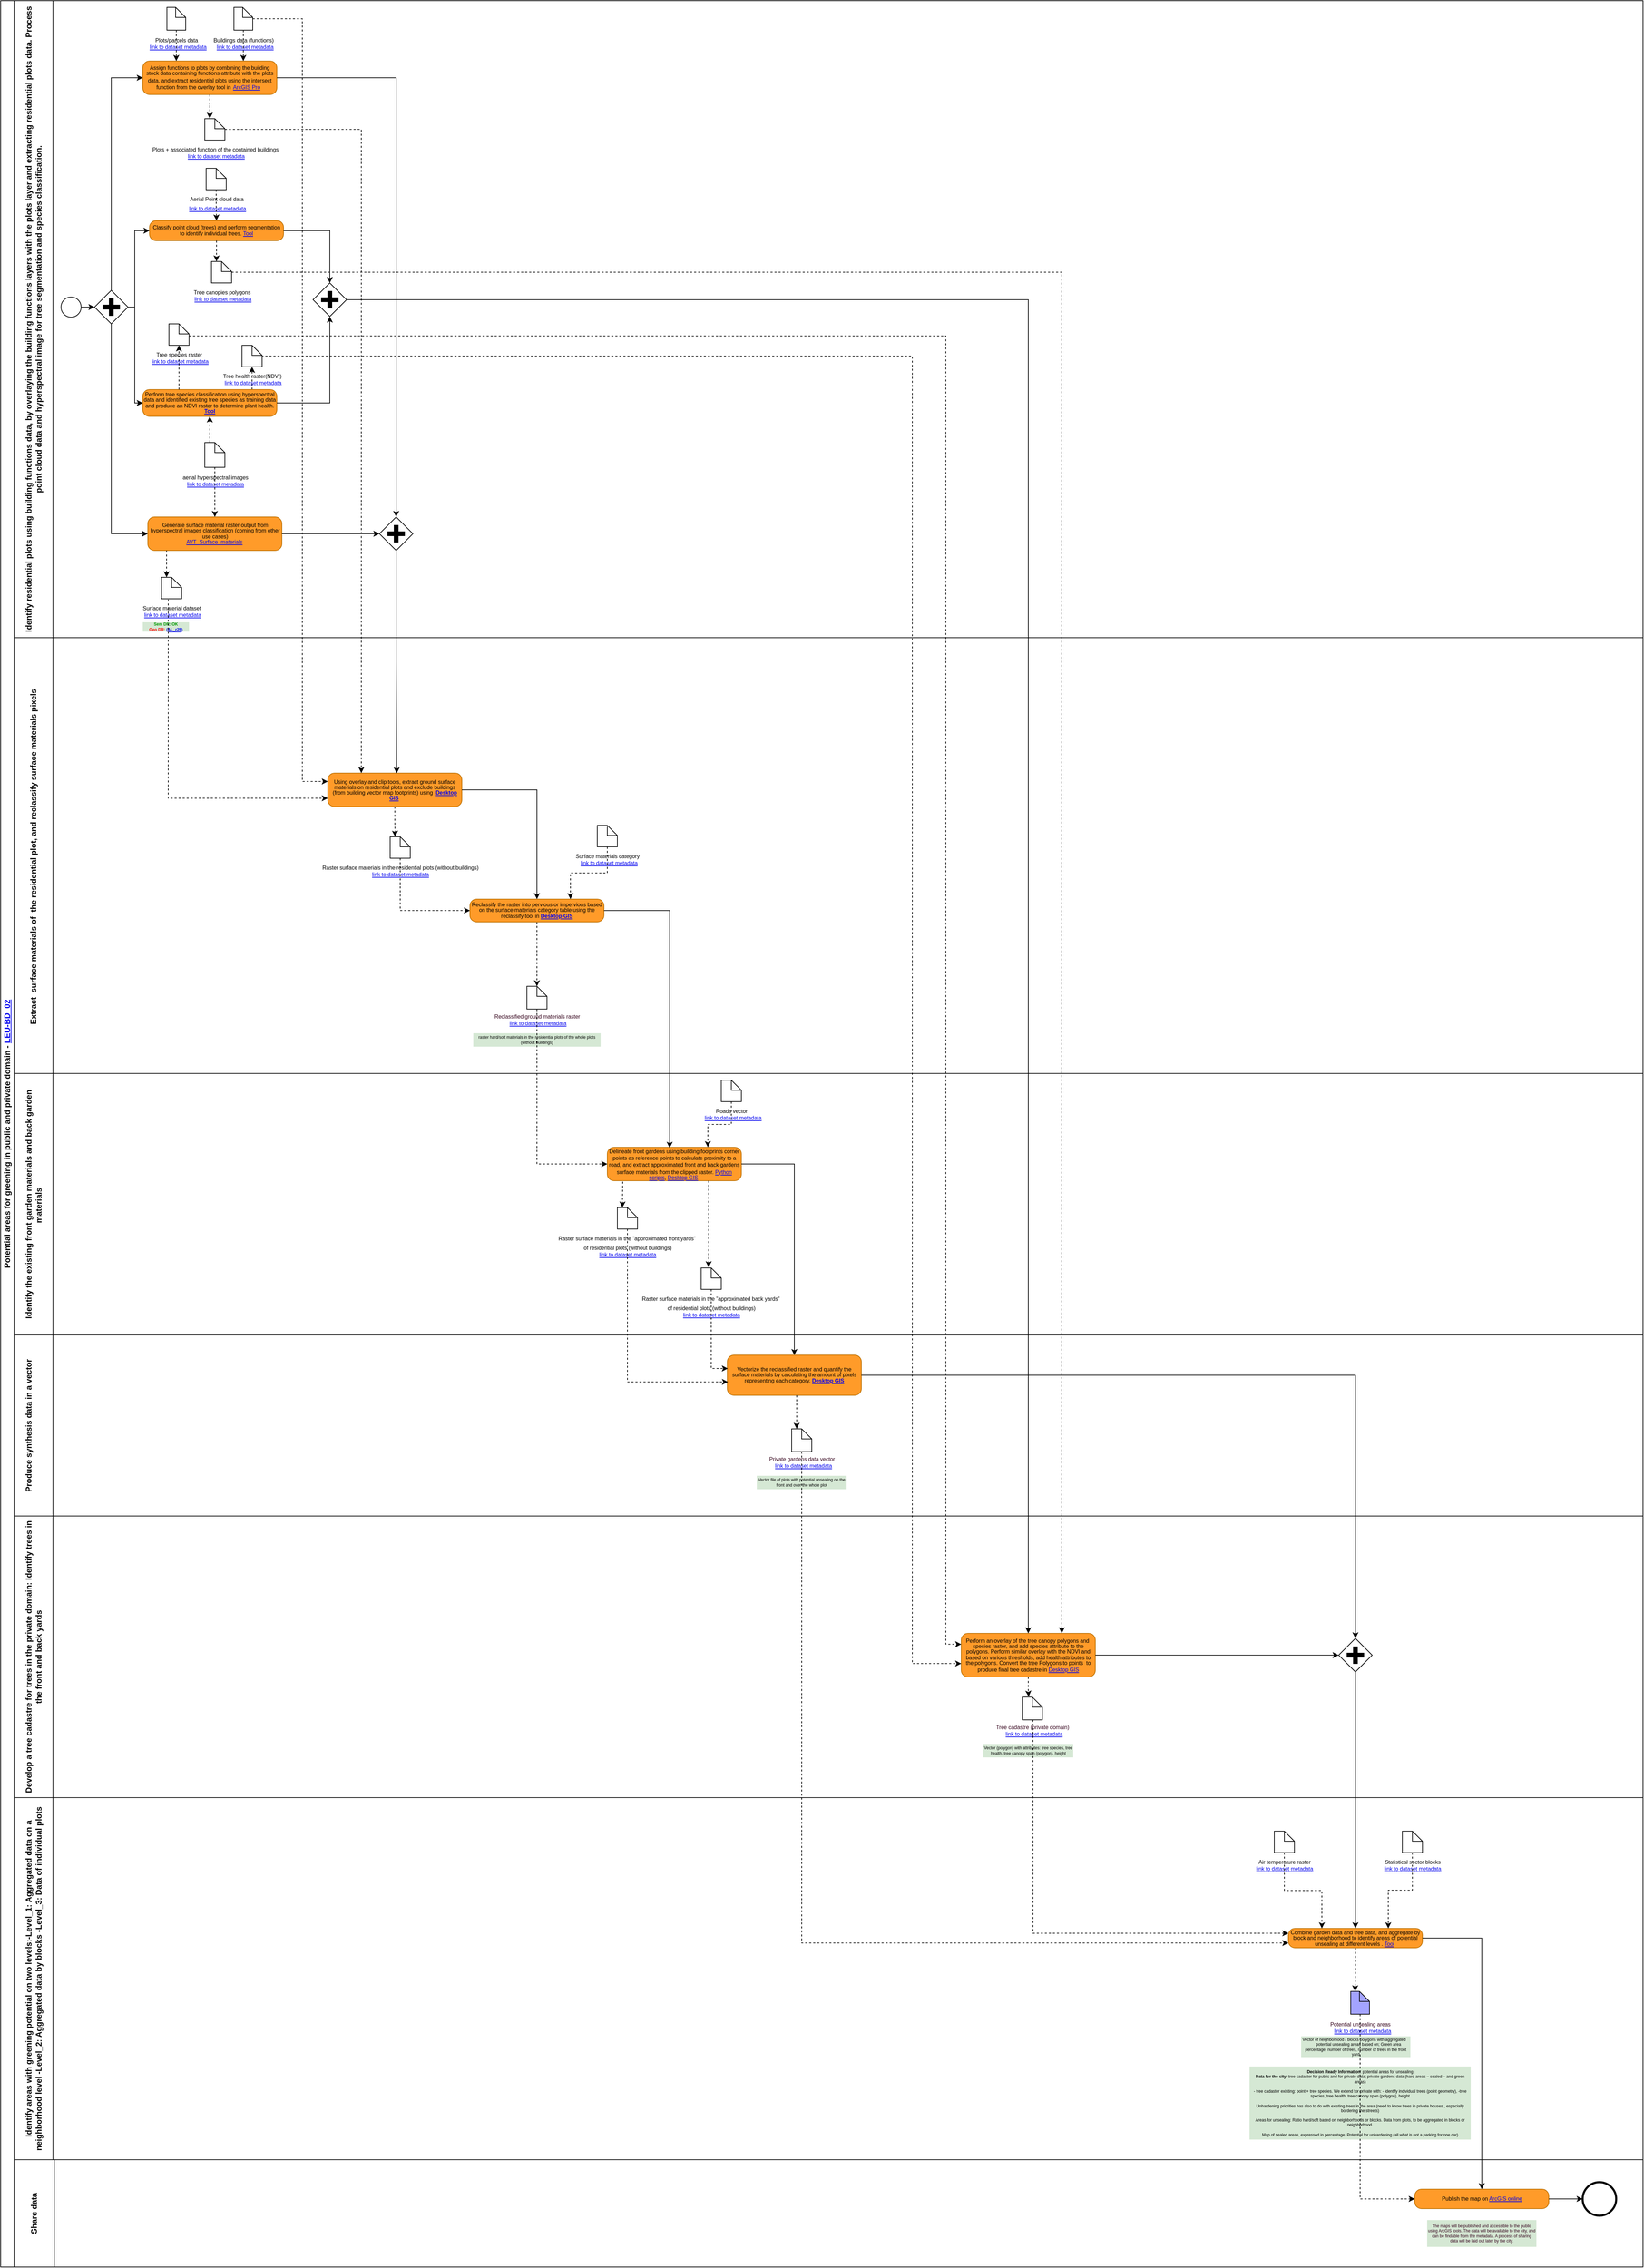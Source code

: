 <mxfile version="25.0.1">
  <diagram name="LEU-BD2_greening_areas" id="YNlgVWblwQ0pdyBOiy_m">
    <mxGraphModel grid="1" page="1" gridSize="10" guides="1" tooltips="1" connect="1" arrows="1" fold="1" pageScale="1" pageWidth="3300" pageHeight="4681" math="0" shadow="0">
      <root>
        <mxCell id="QwNFrJvzd5y7ytUikWSW-0" />
        <mxCell id="QwNFrJvzd5y7ytUikWSW-1" parent="QwNFrJvzd5y7ytUikWSW-0" />
        <mxCell id="QwNFrJvzd5y7ytUikWSW-2" value="Potential areas for greening in public and private domain - &lt;a href=&quot;https://docs.google.com/document/d/1BFXskByQjdp2lKMLNY2Q-wz5IsqxI83f/edit&quot;&gt;LEU-BD_02&lt;/a&gt;" style="swimlane;html=1;childLayout=stackLayout;resizeParent=1;resizeParentMax=0;horizontal=0;startSize=20;horizontalStack=0;whiteSpace=wrap;" vertex="1" parent="QwNFrJvzd5y7ytUikWSW-1">
          <mxGeometry x="50" y="-4390" width="2450" height="3380" as="geometry">
            <mxRectangle x="99" y="-2240" width="40" height="50" as="alternateBounds" />
          </mxGeometry>
        </mxCell>
        <mxCell id="QwNFrJvzd5y7ytUikWSW-3" value="Identify residential plots using building functions data, by overlaying the building functions layers with the plots layer and extracting residential plots data. Process point cloud data and hyperspectral image for tree segmentation and species classification." style="swimlane;html=1;startSize=58;horizontal=0;whiteSpace=wrap;" vertex="1" parent="QwNFrJvzd5y7ytUikWSW-2">
          <mxGeometry x="20" width="2430" height="950" as="geometry">
            <mxRectangle x="20" width="1133" height="30" as="alternateBounds" />
          </mxGeometry>
        </mxCell>
        <mxCell id="QwNFrJvzd5y7ytUikWSW-4" style="edgeStyle=orthogonalEdgeStyle;rounded=0;orthogonalLoop=1;jettySize=auto;html=1;entryX=0;entryY=0.5;entryDx=0;entryDy=0;entryPerimeter=0;" edge="1" parent="QwNFrJvzd5y7ytUikWSW-3" source="QwNFrJvzd5y7ytUikWSW-5" target="QwNFrJvzd5y7ytUikWSW-13">
          <mxGeometry relative="1" as="geometry">
            <mxPoint x="135" y="337" as="targetPoint" />
          </mxGeometry>
        </mxCell>
        <mxCell id="QwNFrJvzd5y7ytUikWSW-5" value="" style="points=[[0.145,0.145,0],[0.5,0,0],[0.855,0.145,0],[1,0.5,0],[0.855,0.855,0],[0.5,1,0],[0.145,0.855,0],[0,0.5,0]];shape=mxgraph.bpmn.event;html=1;verticalLabelPosition=bottom;labelBackgroundColor=#ffffff;verticalAlign=top;align=center;perimeter=ellipsePerimeter;outlineConnect=0;aspect=fixed;outline=standard;symbol=general;" vertex="1" parent="QwNFrJvzd5y7ytUikWSW-3">
          <mxGeometry x="70" y="442" width="30" height="30" as="geometry" />
        </mxCell>
        <mxCell id="QwNFrJvzd5y7ytUikWSW-6" value="&lt;h6 style=&quot;line-height: 100%;&quot;&gt;&lt;font face=&quot;Arial&quot;&gt;&lt;span style=&quot;font-size: 8px; font-weight: 400;&quot;&gt;Assign functions to plots by combining the building stock data containing functions attribute with the plots data, and&amp;nbsp;&lt;/span&gt;&lt;/font&gt;&lt;font style=&quot;background-color: initial; font-size: 8.04px;&quot; face=&quot;Arial&quot;&gt;&lt;span style=&quot;font-size: 8px; font-weight: 400;&quot;&gt;extract residential plots&amp;nbsp;&lt;/span&gt;&lt;/font&gt;&lt;font style=&quot;background-color: initial; font-size: 12px; font-weight: normal;&quot; face=&quot;Arial&quot;&gt;&lt;span style=&quot;font-size: 8px;&quot;&gt;using the intersect function from the overlay tool in&lt;/span&gt;&lt;/font&gt;&lt;span style=&quot;background-color: initial; font-size: 12px; font-weight: normal;&quot;&gt;&amp;nbsp;&lt;/span&gt;&lt;span style=&quot;background-color: initial; font-size: 8.04px; font-weight: normal;&quot;&gt;&lt;a href=&quot;https://usage.geocat.live/catalogue/srv/api/records/3ab7aa66-0352-443a-8934-f0df08b97f30?language=all&quot;&gt;ArcGIS Pro&lt;/a&gt;&amp;nbsp;&amp;nbsp;&lt;/span&gt;&lt;/h6&gt;" style="points=[[0.25,0,0],[0.5,0,0],[0.75,0,0],[1,0.25,0],[1,0.5,0],[1,0.75,0],[0.75,1,0],[0.5,1,0],[0.25,1,0],[0,0.75,0],[0,0.5,0],[0,0.25,0]];shape=mxgraph.bpmn.task;whiteSpace=wrap;rectStyle=rounded;size=10;html=1;container=1;expand=0;collapsible=0;taskMarker=abstract;fillColor=#ff9b29;fontColor=#000000;strokeColor=#BD7000;" vertex="1" parent="QwNFrJvzd5y7ytUikWSW-3">
          <mxGeometry x="192" y="90" width="200" height="50" as="geometry" />
        </mxCell>
        <UserObject label="&lt;div style=&quot;line-height: 100%;&quot;&gt;&lt;div style=&quot;line-height: 100%;&quot;&gt;&lt;div style=&quot;line-height: 100%;&quot;&gt;&lt;span style=&quot;font-size: 8px;&quot;&gt;Plots + associated function of the contained buildings&lt;/span&gt;&lt;br&gt;&lt;/div&gt;&lt;/div&gt;&lt;div style=&quot;font-size: 8px; line-height: 100%;&quot;&gt;&lt;span style=&quot;font-family: Arial; background-color: initial;&quot;&gt;&amp;nbsp;&lt;/span&gt;&lt;a style=&quot;font-family: Arial; background-color: initial;&quot; href=&quot;https://usage.geocat.live/catalogue/srv/eng/catalog.search#/metadata/a907a8a1-fb4b-4458-a2f2-c418ab64c102&quot;&gt;link to dataset metadata&lt;/a&gt;&lt;br&gt;&lt;/div&gt;&lt;/div&gt;" id="QwNFrJvzd5y7ytUikWSW-7">
          <mxCell style="shape=mxgraph.bpmn.data;labelPosition=center;verticalLabelPosition=bottom;align=center;verticalAlign=top;size=15;html=1;" vertex="1" parent="QwNFrJvzd5y7ytUikWSW-3">
            <mxGeometry x="284.5" y="176" width="30" height="32" as="geometry" />
          </mxCell>
        </UserObject>
        <mxCell id="QwNFrJvzd5y7ytUikWSW-8" style="edgeStyle=orthogonalEdgeStyle;rounded=0;orthogonalLoop=1;jettySize=auto;html=1;entryX=0;entryY=0;entryDx=7.5;entryDy=0;entryPerimeter=0;dashed=1;" edge="1" parent="QwNFrJvzd5y7ytUikWSW-3" source="QwNFrJvzd5y7ytUikWSW-6" target="QwNFrJvzd5y7ytUikWSW-7">
          <mxGeometry relative="1" as="geometry" />
        </mxCell>
        <UserObject label="&lt;div style=&quot;&quot;&gt;&lt;div style=&quot;&quot;&gt;&lt;font face=&quot;Arial&quot;&gt;&lt;span style=&quot;font-size: 8px;&quot;&gt;Plots/parcels data&lt;/span&gt;&lt;/font&gt;&lt;br&gt;&lt;/div&gt;&lt;div style=&quot;font-size: 8px;&quot;&gt;&lt;font face=&quot;Arial&quot; style=&quot;font-size: 8px;&quot;&gt;&amp;nbsp; &lt;a href=&quot;https://metadata.vlaanderen.be/srv/dut/catalog.search#/metadata/7C823055-7BBF-4D62-B55E-F85C30D53162&quot;&gt;link to dataset metadata&lt;/a&gt;&lt;/font&gt;&lt;/div&gt;&lt;/div&gt;" id="QwNFrJvzd5y7ytUikWSW-9">
          <mxCell style="shape=mxgraph.bpmn.data;labelPosition=center;verticalLabelPosition=bottom;align=center;verticalAlign=top;size=15;html=1;" vertex="1" parent="QwNFrJvzd5y7ytUikWSW-3">
            <mxGeometry x="228" y="10" width="28" height="34" as="geometry" />
          </mxCell>
        </UserObject>
        <mxCell id="QwNFrJvzd5y7ytUikWSW-10" style="edgeStyle=orthogonalEdgeStyle;rounded=0;orthogonalLoop=1;jettySize=auto;html=1;entryX=0.25;entryY=0;entryDx=0;entryDy=0;entryPerimeter=0;dashed=1;" edge="1" parent="QwNFrJvzd5y7ytUikWSW-3" source="QwNFrJvzd5y7ytUikWSW-9" target="QwNFrJvzd5y7ytUikWSW-6">
          <mxGeometry relative="1" as="geometry" />
        </mxCell>
        <UserObject label="&lt;div style=&quot;&quot;&gt;&lt;div style=&quot;&quot;&gt;&lt;font face=&quot;Arial&quot;&gt;&lt;span style=&quot;font-size: 8px;&quot;&gt;Buildings data (functions)&lt;/span&gt;&lt;/font&gt;&lt;br&gt;&lt;/div&gt;&lt;div style=&quot;font-size: 8px;&quot;&gt;&lt;font style=&quot;font-size: 8px;&quot; face=&quot;Arial&quot;&gt;&amp;nbsp; &lt;a href=&quot;https://geonetwork.sdi.sadl.kuleuven.be/geonetwork/srv/eng/catalog.search#/metadata/b5835e44-e554-496b-b930-da4fca628a45&quot;&gt;link to dataset metadata&lt;/a&gt;&lt;/font&gt;&lt;/div&gt;&lt;/div&gt;" id="QwNFrJvzd5y7ytUikWSW-11">
          <mxCell style="shape=mxgraph.bpmn.data;labelPosition=center;verticalLabelPosition=bottom;align=center;verticalAlign=top;size=15;html=1;" vertex="1" parent="QwNFrJvzd5y7ytUikWSW-3">
            <mxGeometry x="328" y="10" width="28" height="34" as="geometry" />
          </mxCell>
        </UserObject>
        <mxCell id="QwNFrJvzd5y7ytUikWSW-12" style="edgeStyle=orthogonalEdgeStyle;rounded=0;orthogonalLoop=1;jettySize=auto;html=1;entryX=0.75;entryY=0;entryDx=0;entryDy=0;entryPerimeter=0;dashed=1;" edge="1" parent="QwNFrJvzd5y7ytUikWSW-3" source="QwNFrJvzd5y7ytUikWSW-11" target="QwNFrJvzd5y7ytUikWSW-6">
          <mxGeometry relative="1" as="geometry" />
        </mxCell>
        <mxCell id="QwNFrJvzd5y7ytUikWSW-13" value="" style="points=[[0.25,0.25,0],[0.5,0,0],[0.75,0.25,0],[1,0.5,0],[0.75,0.75,0],[0.5,1,0],[0.25,0.75,0],[0,0.5,0]];shape=mxgraph.bpmn.gateway2;html=1;verticalLabelPosition=bottom;labelBackgroundColor=#ffffff;verticalAlign=top;align=center;perimeter=rhombusPerimeter;outlineConnect=0;outline=none;symbol=none;gwType=parallel;" vertex="1" parent="QwNFrJvzd5y7ytUikWSW-3">
          <mxGeometry x="120" y="432" width="50" height="50" as="geometry" />
        </mxCell>
        <mxCell id="QwNFrJvzd5y7ytUikWSW-14" style="edgeStyle=orthogonalEdgeStyle;rounded=0;orthogonalLoop=1;jettySize=auto;html=1;entryX=0;entryY=0.5;entryDx=0;entryDy=0;entryPerimeter=0;exitX=0.5;exitY=0;exitDx=0;exitDy=0;exitPerimeter=0;" edge="1" parent="QwNFrJvzd5y7ytUikWSW-3" source="QwNFrJvzd5y7ytUikWSW-13" target="QwNFrJvzd5y7ytUikWSW-6">
          <mxGeometry relative="1" as="geometry" />
        </mxCell>
        <mxCell id="QwNFrJvzd5y7ytUikWSW-15" value="&lt;h6 style=&quot;line-height: 100%;&quot;&gt;&lt;font style=&quot;&quot; face=&quot;Arial&quot;&gt;&lt;span style=&quot;font-size: 8px; font-weight: 400;&quot;&gt;Generate surface material raster output from hyperspectral images classification (coming from other use cases)&lt;/span&gt;&lt;br&gt;&lt;/font&gt;&lt;font face=&quot;Arial&quot;&gt;&lt;span style=&quot;font-size: 8px;&quot;&gt;&lt;a href=&quot;https://usage.geocat.live/catalogue/srv/ger/catalog.search#/metadata/fd520039-50a1-46c0-94a1-9b5369333e2a&quot; style=&quot;font-weight: normal;&quot;&gt;AVT_Surface_materials&lt;/a&gt;&lt;span style=&quot;font-weight: normal;&quot;&gt;&amp;nbsp;&lt;/span&gt;&lt;/span&gt;&lt;/font&gt;&lt;/h6&gt;" style="points=[[0.25,0,0],[0.5,0,0],[0.75,0,0],[1,0.25,0],[1,0.5,0],[1,0.75,0],[0.75,1,0],[0.5,1,0],[0.25,1,0],[0,0.75,0],[0,0.5,0],[0,0.25,0]];shape=mxgraph.bpmn.task;whiteSpace=wrap;rectStyle=rounded;size=10;html=1;container=1;expand=0;collapsible=0;taskMarker=abstract;fillColor=#ff9b29;fontColor=#000000;strokeColor=#BD7000;" vertex="1" parent="QwNFrJvzd5y7ytUikWSW-3">
          <mxGeometry x="199.5" y="770" width="200" height="50" as="geometry" />
        </mxCell>
        <mxCell id="QwNFrJvzd5y7ytUikWSW-16" style="edgeStyle=orthogonalEdgeStyle;rounded=0;orthogonalLoop=1;jettySize=auto;html=1;entryX=0;entryY=0.5;entryDx=0;entryDy=0;entryPerimeter=0;exitX=0.5;exitY=1;exitDx=0;exitDy=0;exitPerimeter=0;" edge="1" parent="QwNFrJvzd5y7ytUikWSW-3" source="QwNFrJvzd5y7ytUikWSW-13" target="QwNFrJvzd5y7ytUikWSW-15">
          <mxGeometry relative="1" as="geometry">
            <mxPoint x="191" y="350" as="targetPoint" />
          </mxGeometry>
        </mxCell>
        <UserObject label="&lt;div style=&quot;&quot;&gt;&lt;div style=&quot;&quot;&gt;&lt;font face=&quot;Arial&quot;&gt;&lt;span style=&quot;font-size: 8px;&quot;&gt;aerial hyperspectral images&lt;/span&gt;&lt;/font&gt;&lt;br&gt;&lt;/div&gt;&lt;div style=&quot;font-size: 8px;&quot;&gt;&lt;font face=&quot;Arial&quot; style=&quot;font-size: 8px;&quot;&gt;&lt;a href=&quot;https://geonetwork.sdi.sadl.kuleuven.be/geonetwork/srv/eng/catalog.search#/metadata/646cf671-26a1-4592-b2f1-5e939a2f967c&quot;&gt;link to dataset metadata&lt;/a&gt;&lt;/font&gt;&lt;/div&gt;&lt;/div&gt;" id="QwNFrJvzd5y7ytUikWSW-17">
          <mxCell style="shape=mxgraph.bpmn.data;labelPosition=center;verticalLabelPosition=bottom;align=center;verticalAlign=top;size=15;html=1;" vertex="1" parent="QwNFrJvzd5y7ytUikWSW-3">
            <mxGeometry x="284.5" y="659" width="30" height="37" as="geometry" />
          </mxCell>
        </UserObject>
        <mxCell id="QwNFrJvzd5y7ytUikWSW-18" style="edgeStyle=orthogonalEdgeStyle;rounded=0;orthogonalLoop=1;jettySize=auto;html=1;entryX=0.5;entryY=0;entryDx=0;entryDy=0;entryPerimeter=0;dashed=1;" edge="1" parent="QwNFrJvzd5y7ytUikWSW-3" source="QwNFrJvzd5y7ytUikWSW-17" target="QwNFrJvzd5y7ytUikWSW-15">
          <mxGeometry relative="1" as="geometry" />
        </mxCell>
        <UserObject label="&lt;div style=&quot;line-height: 100%;&quot;&gt;&lt;div style=&quot;line-height: 100%;&quot;&gt;&lt;div style=&quot;line-height: 100%;&quot;&gt;&lt;span style=&quot;font-size: 8px;&quot;&gt;Surface material dataset&lt;/span&gt;&lt;/div&gt;&lt;/div&gt;&lt;div style=&quot;font-size: 8px; line-height: 100%;&quot;&gt;&lt;span style=&quot;font-family: Arial; background-color: initial;&quot;&gt;&amp;nbsp;&lt;/span&gt;&lt;a style=&quot;font-family: Arial; background-color: initial;&quot; href=&quot;https://usage.geocat.live/catalogue/srv/eng/catalog.search#/metadata/200b7e3e-4e79-4300-ab9d-e63ebea05974&quot;&gt;link to dataset metadata&lt;/a&gt;&lt;br&gt;&lt;/div&gt;&lt;/div&gt;" id="QwNFrJvzd5y7ytUikWSW-19">
          <mxCell style="shape=mxgraph.bpmn.data;labelPosition=center;verticalLabelPosition=bottom;align=center;verticalAlign=top;size=15;html=1;" vertex="1" parent="QwNFrJvzd5y7ytUikWSW-3">
            <mxGeometry x="220" y="860" width="30" height="32" as="geometry" />
          </mxCell>
        </UserObject>
        <mxCell id="QwNFrJvzd5y7ytUikWSW-20" style="edgeStyle=orthogonalEdgeStyle;rounded=0;orthogonalLoop=1;jettySize=auto;html=1;entryX=0;entryY=0;entryDx=7.5;entryDy=0;entryPerimeter=0;dashed=1;" edge="1" parent="QwNFrJvzd5y7ytUikWSW-3" source="QwNFrJvzd5y7ytUikWSW-15" target="QwNFrJvzd5y7ytUikWSW-19">
          <mxGeometry relative="1" as="geometry">
            <Array as="points">
              <mxPoint x="228" y="840" />
            </Array>
          </mxGeometry>
        </mxCell>
        <mxCell id="V2t1aekcrd8Ie7iv3TzU-1" style="edgeStyle=orthogonalEdgeStyle;rounded=0;orthogonalLoop=1;jettySize=auto;html=1;dashed=1;" edge="1" parent="QwNFrJvzd5y7ytUikWSW-3" source="QwNFrJvzd5y7ytUikWSW-21" target="pQnotuIAQ7WoKY-vOz8a-0">
          <mxGeometry relative="1" as="geometry">
            <Array as="points">
              <mxPoint x="355" y="570" />
              <mxPoint x="355" y="570" />
            </Array>
          </mxGeometry>
        </mxCell>
        <mxCell id="QwNFrJvzd5y7ytUikWSW-21" value="&lt;h6 style=&quot;line-height: 100%;&quot;&gt;&lt;font face=&quot;Arial&quot;&gt;&lt;span style=&quot;font-size: 8px; font-weight: 400;&quot;&gt;Perform tree species classification using hyperspectral data and identified existing tree species as training data and produce an NDVI raster to determine plant health. &lt;/span&gt;&lt;/font&gt;&lt;span style=&quot;font-size: 8.04px;&quot;&gt;&lt;a href=&quot;https://usage.geocat.live/catalogue/srv/eng/catalog.search#/metadata/1a0d3f9f-c877-4d36-aec7-461b4647c640&quot;&gt;Tool&lt;/a&gt;&lt;/span&gt;&lt;/h6&gt;" style="points=[[0.25,0,0],[0.5,0,0],[0.75,0,0],[1,0.25,0],[1,0.5,0],[1,0.75,0],[0.75,1,0],[0.5,1,0],[0.25,1,0],[0,0.75,0],[0,0.5,0],[0,0.25,0]];shape=mxgraph.bpmn.task;whiteSpace=wrap;rectStyle=rounded;size=10;html=1;container=1;expand=0;collapsible=0;taskMarker=abstract;fillColor=#ff9b29;fontColor=#000000;strokeColor=#BD7000;" vertex="1" parent="QwNFrJvzd5y7ytUikWSW-3">
          <mxGeometry x="192" y="580" width="200" height="40" as="geometry" />
        </mxCell>
        <UserObject label="&lt;div style=&quot;line-height: 100%;&quot;&gt;&lt;div style=&quot;line-height: 100%;&quot;&gt;&lt;div style=&quot;line-height: 100%;&quot;&gt;&lt;span style=&quot;font-size: 8px;&quot;&gt;Tree species raster&lt;/span&gt;&lt;/div&gt;&lt;/div&gt;&lt;div style=&quot;font-size: 8px; line-height: 100%;&quot;&gt;&lt;span style=&quot;font-family: Arial; background-color: initial;&quot;&gt;&amp;nbsp;&lt;/span&gt;&lt;a href=&quot;https://usage.geocat.live/catalogue/srv/eng/catalog.search#/metadata/1c3a1978-eeeb-448a-bb78-88554f880d87&quot; style=&quot;font-family: Arial; background-color: initial;&quot;&gt;link to dataset metadata&lt;/a&gt;&lt;br&gt;&lt;/div&gt;&lt;/div&gt;" id="QwNFrJvzd5y7ytUikWSW-22">
          <mxCell style="shape=mxgraph.bpmn.data;labelPosition=center;verticalLabelPosition=bottom;align=center;verticalAlign=top;size=15;html=1;" vertex="1" parent="QwNFrJvzd5y7ytUikWSW-3">
            <mxGeometry x="231" y="482" width="30" height="32" as="geometry" />
          </mxCell>
        </UserObject>
        <mxCell id="QwNFrJvzd5y7ytUikWSW-24" style="edgeStyle=orthogonalEdgeStyle;rounded=0;orthogonalLoop=1;jettySize=auto;html=1;exitX=1;exitY=0.5;exitDx=0;exitDy=0;exitPerimeter=0;entryX=0;entryY=0.5;entryDx=0;entryDy=0;entryPerimeter=0;" edge="1" parent="QwNFrJvzd5y7ytUikWSW-3" source="QwNFrJvzd5y7ytUikWSW-13" target="QwNFrJvzd5y7ytUikWSW-21">
          <mxGeometry relative="1" as="geometry">
            <Array as="points">
              <mxPoint x="180" y="457" />
              <mxPoint x="180" y="600" />
            </Array>
            <mxPoint x="180" y="610" as="targetPoint" />
          </mxGeometry>
        </mxCell>
        <mxCell id="QwNFrJvzd5y7ytUikWSW-25" style="edgeStyle=orthogonalEdgeStyle;rounded=0;orthogonalLoop=1;jettySize=auto;html=1;entryX=0.5;entryY=1;entryDx=0;entryDy=0;entryPerimeter=0;exitX=0;exitY=0;exitDx=7.5;exitDy=0;exitPerimeter=0;dashed=1;" edge="1" parent="QwNFrJvzd5y7ytUikWSW-3" source="QwNFrJvzd5y7ytUikWSW-17" target="QwNFrJvzd5y7ytUikWSW-21">
          <mxGeometry relative="1" as="geometry" />
        </mxCell>
        <UserObject label="&lt;div style=&quot;line-height: 100%;&quot;&gt;&lt;div style=&quot;line-height: 100%;&quot;&gt;&lt;div style=&quot;line-height: 100%;&quot;&gt;&lt;span style=&quot;font-size: 8px;&quot;&gt;Aerial Point cloud data&lt;/span&gt;&lt;/div&gt;&lt;div style=&quot;line-height: 100%;&quot;&gt;&lt;span style=&quot;font-size: 8px; background-color: initial; font-family: Arial;&quot;&gt;&amp;nbsp;&lt;/span&gt;&lt;a style=&quot;font-size: 8px; background-color: initial; font-family: Arial;&quot; href=&quot;https://metadata.vlaanderen.be/srv/api/records/242ddabc-3cbc-44f0-9623-bee874b29549?language=all&quot;&gt;link to dataset metadata&lt;/a&gt;&lt;/div&gt;&lt;/div&gt;&lt;/div&gt;" id="lJ3fS6IqMLg-E-0_BQxd-3">
          <mxCell style="shape=mxgraph.bpmn.data;labelPosition=center;verticalLabelPosition=bottom;align=center;verticalAlign=top;size=15;html=1;" vertex="1" parent="QwNFrJvzd5y7ytUikWSW-3">
            <mxGeometry x="286.5" y="250" width="30" height="32" as="geometry" />
          </mxCell>
        </UserObject>
        <UserObject label="&lt;div style=&quot;line-height: 100%;&quot;&gt;&lt;div style=&quot;line-height: 100%;&quot;&gt;&lt;div style=&quot;line-height: 100%;&quot;&gt;&lt;span style=&quot;font-size: 8px;&quot;&gt;Tree canopies polygons&lt;/span&gt;&lt;/div&gt;&lt;/div&gt;&lt;div style=&quot;font-size: 8px; line-height: 100%;&quot;&gt;&lt;span style=&quot;font-family: Arial; background-color: initial;&quot;&gt;&amp;nbsp;&lt;/span&gt;&lt;a href=&quot;https://usage.geocat.live/catalogue/srv/eng/catalog.search#/metadata/792a88fe-27a5-4f65-9675-b121bbe62b19&quot; style=&quot;font-family: Arial; background-color: initial;&quot;&gt;link to dataset metadata&lt;/a&gt;&lt;br&gt;&lt;/div&gt;&lt;/div&gt;" id="lJ3fS6IqMLg-E-0_BQxd-5">
          <mxCell style="shape=mxgraph.bpmn.data;labelPosition=center;verticalLabelPosition=bottom;align=center;verticalAlign=top;size=15;html=1;" vertex="1" parent="QwNFrJvzd5y7ytUikWSW-3">
            <mxGeometry x="294.5" y="389" width="30" height="32" as="geometry" />
          </mxCell>
        </UserObject>
        <mxCell id="Efmt_ENlr2cC9OtDNEjx-3" style="edgeStyle=orthogonalEdgeStyle;rounded=0;orthogonalLoop=1;jettySize=auto;html=1;entryX=0;entryY=0.5;entryDx=0;entryDy=0;entryPerimeter=0;" edge="1" parent="QwNFrJvzd5y7ytUikWSW-3" source="QwNFrJvzd5y7ytUikWSW-15" target="fmtnqYsZUlKBPjlUTuKz-1">
          <mxGeometry relative="1" as="geometry">
            <mxPoint x="530" y="795" as="targetPoint" />
          </mxGeometry>
        </mxCell>
        <mxCell id="Efmt_ENlr2cC9OtDNEjx-4" style="edgeStyle=orthogonalEdgeStyle;rounded=0;orthogonalLoop=1;jettySize=auto;html=1;entryX=0.5;entryY=0;entryDx=0;entryDy=0;entryPerimeter=0;" edge="1" parent="QwNFrJvzd5y7ytUikWSW-3" source="QwNFrJvzd5y7ytUikWSW-6" target="fmtnqYsZUlKBPjlUTuKz-1">
          <mxGeometry relative="1" as="geometry">
            <mxPoint x="570" y="750" as="targetPoint" />
          </mxGeometry>
        </mxCell>
        <mxCell id="Efmt_ENlr2cC9OtDNEjx-7" style="edgeStyle=orthogonalEdgeStyle;rounded=0;orthogonalLoop=1;jettySize=auto;html=1;entryX=0.5;entryY=1;entryDx=0;entryDy=0;entryPerimeter=0;" edge="1" parent="QwNFrJvzd5y7ytUikWSW-3" source="QwNFrJvzd5y7ytUikWSW-21" target="fmtnqYsZUlKBPjlUTuKz-0">
          <mxGeometry relative="1" as="geometry">
            <mxPoint x="472" y="500" as="targetPoint" />
          </mxGeometry>
        </mxCell>
        <mxCell id="y51WMJJbYmMZW0Hw3iYf-0" value="&lt;div style=&quot;&quot;&gt;&lt;div&gt;&lt;b&gt;&lt;font color=&quot;#009900&quot;&gt;Sem DR: OK&lt;/font&gt;&lt;/b&gt;&lt;/div&gt;&lt;div&gt;&lt;b&gt;&lt;font color=&quot;#ff0000&quot;&gt;Geo DR:&amp;nbsp;&lt;a href=&quot;https://docs.google.com/spreadsheets/d/1OgpCYTEZuagBoJJZAzg2JbDfwky-oHMB/edit?usp=drive_link&amp;amp;ouid=100401313820260785715&amp;amp;rtpof=true&amp;amp;sd=true&quot;&gt;(AL_r25)&lt;/a&gt;&lt;/font&gt;&lt;/b&gt;&lt;/div&gt;&lt;/div&gt;" style="text;html=1;strokeColor=none;fillColor=#d5e8d4;align=center;verticalAlign=middle;rounded=0;whiteSpace=wrap;spacing=2;fontSize=6;labelBackgroundColor=none;" vertex="1" parent="QwNFrJvzd5y7ytUikWSW-3">
          <mxGeometry x="192" y="927" width="69" height="14" as="geometry" />
        </mxCell>
        <mxCell id="fmtnqYsZUlKBPjlUTuKz-0" value="" style="points=[[0.25,0.25,0],[0.5,0,0],[0.75,0.25,0],[1,0.5,0],[0.75,0.75,0],[0.5,1,0],[0.25,0.75,0],[0,0.5,0]];shape=mxgraph.bpmn.gateway2;html=1;verticalLabelPosition=bottom;labelBackgroundColor=#ffffff;verticalAlign=top;align=center;perimeter=rhombusPerimeter;outlineConnect=0;outline=none;symbol=none;gwType=parallel;" vertex="1" parent="QwNFrJvzd5y7ytUikWSW-3">
          <mxGeometry x="446" y="421" width="50" height="50" as="geometry" />
        </mxCell>
        <mxCell id="fmtnqYsZUlKBPjlUTuKz-1" value="" style="points=[[0.25,0.25,0],[0.5,0,0],[0.75,0.25,0],[1,0.5,0],[0.75,0.75,0],[0.5,1,0],[0.25,0.75,0],[0,0.5,0]];shape=mxgraph.bpmn.gateway2;html=1;verticalLabelPosition=bottom;labelBackgroundColor=#ffffff;verticalAlign=top;align=center;perimeter=rhombusPerimeter;outlineConnect=0;outline=none;symbol=none;gwType=parallel;" vertex="1" parent="QwNFrJvzd5y7ytUikWSW-3">
          <mxGeometry x="545" y="770" width="50" height="50" as="geometry" />
        </mxCell>
        <UserObject label="&lt;div style=&quot;line-height: 100%;&quot;&gt;&lt;div style=&quot;line-height: 100%;&quot;&gt;&lt;div style=&quot;line-height: 100%;&quot;&gt;&lt;span style=&quot;font-size: 8px;&quot;&gt;Tree health raster(NDVI)&lt;/span&gt;&lt;/div&gt;&lt;/div&gt;&lt;div style=&quot;font-size: 8px; line-height: 100%;&quot;&gt;&lt;span style=&quot;font-family: Arial; background-color: initial;&quot;&gt;&amp;nbsp;&lt;/span&gt;&lt;a style=&quot;font-family: Arial; background-color: initial;&quot; href=&quot;https://usage.geocat.live/catalogue/srv/eng/catalog.search#/metadata/436a943d-c3ea-4bad-a057-ef0ff4dcd66c&quot;&gt;link to dataset metadata&lt;/a&gt;&lt;br&gt;&lt;/div&gt;&lt;/div&gt;" id="pQnotuIAQ7WoKY-vOz8a-0">
          <mxCell style="shape=mxgraph.bpmn.data;labelPosition=center;verticalLabelPosition=bottom;align=center;verticalAlign=top;size=15;html=1;" vertex="1" parent="QwNFrJvzd5y7ytUikWSW-3">
            <mxGeometry x="340" y="514" width="30" height="32" as="geometry" />
          </mxCell>
        </UserObject>
        <mxCell id="pQnotuIAQ7WoKY-vOz8a-2" style="edgeStyle=orthogonalEdgeStyle;rounded=0;orthogonalLoop=1;jettySize=auto;html=1;entryX=0.5;entryY=1;entryDx=0;entryDy=0;entryPerimeter=0;dashed=1;" edge="1" parent="QwNFrJvzd5y7ytUikWSW-3" source="QwNFrJvzd5y7ytUikWSW-21" target="QwNFrJvzd5y7ytUikWSW-22">
          <mxGeometry relative="1" as="geometry">
            <Array as="points">
              <mxPoint x="246" y="560" />
              <mxPoint x="246" y="560" />
            </Array>
          </mxGeometry>
        </mxCell>
        <mxCell id="QwNFrJvzd5y7ytUikWSW-26" value="Extract&amp;nbsp; surface materials of&amp;nbsp; the residential plot, and reclassify surface materials pixels&amp;nbsp;" style="swimlane;html=1;startSize=58;horizontal=0;autosize=0;fixedWidth=0;whiteSpace=wrap;" vertex="1" parent="QwNFrJvzd5y7ytUikWSW-2">
          <mxGeometry x="20" y="950" width="2430" height="650" as="geometry" />
        </mxCell>
        <mxCell id="QwNFrJvzd5y7ytUikWSW-27" value="&lt;h6 style=&quot;line-height: 100%; font-size: 8px;&quot;&gt;&lt;font face=&quot;Arial&quot;&gt;&lt;span style=&quot;font-size: 8px; font-weight: 400;&quot;&gt;Using overlay and clip tools, extract ground surface materials on residential plots and exclude buildings (from building vector map footprints) using&lt;/span&gt;&lt;/font&gt;&lt;span style=&quot;background-color: initial; font-weight: normal;&quot;&gt;&amp;nbsp;&lt;/span&gt;&amp;nbsp;&lt;a href=&quot;https://www.esri.com/en-us/arcgis/products/arcgis-pro/overview?srsltid=AfmBOooen0b60ZW1apNNcPdyDsIS3n9Me9n3aKkS-6x5gCYpVL30W5HX&quot;&gt;Desktop GIS&lt;/a&gt;&lt;span style=&quot;background-color: initial; font-weight: normal;&quot;&gt;&amp;nbsp;&lt;/span&gt;&lt;/h6&gt;" style="points=[[0.25,0,0],[0.5,0,0],[0.75,0,0],[1,0.25,0],[1,0.5,0],[1,0.75,0],[0.75,1,0],[0.5,1,0],[0.25,1,0],[0,0.75,0],[0,0.5,0],[0,0.25,0]];shape=mxgraph.bpmn.task;whiteSpace=wrap;rectStyle=rounded;size=10;html=1;container=1;expand=0;collapsible=0;taskMarker=abstract;fillColor=#ff9b29;fontColor=#000000;strokeColor=#BD7000;" vertex="1" parent="QwNFrJvzd5y7ytUikWSW-26">
          <mxGeometry x="468" y="202" width="200" height="50" as="geometry" />
        </mxCell>
        <mxCell id="QwNFrJvzd5y7ytUikWSW-28" style="edgeStyle=orthogonalEdgeStyle;rounded=0;orthogonalLoop=1;jettySize=auto;html=1;entryX=0;entryY=0;entryDx=7.5;entryDy=0;entryPerimeter=0;dashed=1;" edge="1" parent="QwNFrJvzd5y7ytUikWSW-26" source="QwNFrJvzd5y7ytUikWSW-27" target="QwNFrJvzd5y7ytUikWSW-29">
          <mxGeometry relative="1" as="geometry">
            <mxPoint x="629.5" y="299" as="targetPoint" />
          </mxGeometry>
        </mxCell>
        <UserObject label="&lt;div style=&quot;line-height: 100%;&quot;&gt;&lt;div style=&quot;line-height: 100%;&quot;&gt;&lt;div style=&quot;line-height: 100%;&quot;&gt;&lt;span style=&quot;font-size: 8px;&quot;&gt;Raster surface materials in the residential plots (without buildings)&lt;/span&gt;&lt;br&gt;&lt;/div&gt;&lt;/div&gt;&lt;div style=&quot;font-size: 8px; line-height: 100%;&quot;&gt;&lt;a style=&quot;font-family: Arial; background-color: initial;&quot; href=&quot;https://usage.geocat.live/catalogue/srv/eng/catalog.search#/metadata/ddd1132a-3c68-4ad3-9ec4-05318a47e411&quot;&gt;link to dataset metadata&lt;/a&gt;&lt;br&gt;&lt;/div&gt;&lt;/div&gt;" id="QwNFrJvzd5y7ytUikWSW-29">
          <mxCell style="shape=mxgraph.bpmn.data;labelPosition=center;verticalLabelPosition=bottom;align=center;verticalAlign=top;size=15;html=1;" vertex="1" parent="QwNFrJvzd5y7ytUikWSW-26">
            <mxGeometry x="561" y="297" width="30" height="32" as="geometry" />
          </mxCell>
        </UserObject>
        <mxCell id="71Bi8d51V1Aysi4KTOKH-8" style="edgeStyle=orthogonalEdgeStyle;rounded=0;orthogonalLoop=1;jettySize=auto;html=1;dashed=1;" edge="1" parent="QwNFrJvzd5y7ytUikWSW-26" source="71Bi8d51V1Aysi4KTOKH-0" target="Ubtl0uk9UkTMrE4O7x2c-0">
          <mxGeometry relative="1" as="geometry" />
        </mxCell>
        <mxCell id="71Bi8d51V1Aysi4KTOKH-0" value="&lt;h6 style=&quot;line-height: 100%;&quot;&gt;&lt;font face=&quot;Arial&quot;&gt;&lt;span style=&quot;font-size: 8px; font-weight: 400;&quot;&gt;Reclassify the raster into pervious or impervious based on the surface materials category table using the reclassify tool in&lt;/span&gt;&lt;/font&gt;&lt;span style=&quot;font-weight: normal;&quot;&gt;&amp;nbsp;&lt;/span&gt;&lt;span style=&quot;font-size: 8.04px;&quot;&gt;&lt;a href=&quot;https://www.esri.com/en-us/arcgis/products/arcgis-pro/overview?srsltid=AfmBOooen0b60ZW1apNNcPdyDsIS3n9Me9n3aKkS-6x5gCYpVL30W5HX&quot;&gt;Desktop GIS&lt;/a&gt;&lt;/span&gt;&lt;/h6&gt;" style="points=[[0.25,0,0],[0.5,0,0],[0.75,0,0],[1,0.25,0],[1,0.5,0],[1,0.75,0],[0.75,1,0],[0.5,1,0],[0.25,1,0],[0,0.75,0],[0,0.5,0],[0,0.25,0]];shape=mxgraph.bpmn.task;whiteSpace=wrap;rectStyle=rounded;size=10;html=1;container=1;expand=0;collapsible=0;taskMarker=abstract;fillColor=#ff9b29;fontColor=#000000;strokeColor=#BD7000;" vertex="1" parent="QwNFrJvzd5y7ytUikWSW-26">
          <mxGeometry x="680" y="390" width="200" height="34" as="geometry" />
        </mxCell>
        <mxCell id="QwNFrJvzd5y7ytUikWSW-52" style="edgeStyle=orthogonalEdgeStyle;rounded=0;orthogonalLoop=1;jettySize=auto;html=1;entryX=0;entryY=0.5;entryDx=0;entryDy=0;entryPerimeter=0;exitX=0.5;exitY=1;exitDx=0;exitDy=0;exitPerimeter=0;dashed=1;" edge="1" parent="QwNFrJvzd5y7ytUikWSW-26" source="QwNFrJvzd5y7ytUikWSW-29" target="71Bi8d51V1Aysi4KTOKH-0">
          <mxGeometry relative="1" as="geometry">
            <mxPoint x="678" y="401" as="targetPoint" />
          </mxGeometry>
        </mxCell>
        <mxCell id="QwNFrJvzd5y7ytUikWSW-48" style="edgeStyle=orthogonalEdgeStyle;rounded=0;orthogonalLoop=1;jettySize=auto;html=1;exitX=1;exitY=0.5;exitDx=0;exitDy=0;exitPerimeter=0;" edge="1" parent="QwNFrJvzd5y7ytUikWSW-26" source="QwNFrJvzd5y7ytUikWSW-27" target="71Bi8d51V1Aysi4KTOKH-0">
          <mxGeometry relative="1" as="geometry">
            <mxPoint x="778" y="376" as="targetPoint" />
          </mxGeometry>
        </mxCell>
        <UserObject label="&lt;div style=&quot;line-height: 100%;&quot;&gt;&lt;div style=&quot;line-height: 100%;&quot;&gt;&lt;div style=&quot;line-height: 100%;&quot;&gt;&lt;span style=&quot;font-size: 8px;&quot;&gt;Surface materials category&lt;/span&gt;&lt;br&gt;&lt;/div&gt;&lt;/div&gt;&lt;div style=&quot;font-size: 8px; line-height: 100%;&quot;&gt;&lt;span style=&quot;font-family: Arial; background-color: initial;&quot;&gt;&amp;nbsp;&lt;/span&gt;&lt;span style=&quot;font-family: Arial; background-color: initial;&quot;&gt;&amp;nbsp;&lt;/span&gt;&lt;a style=&quot;font-family: Arial; background-color: initial;&quot; href=&quot;https://usage.geocat.live/catalogue/srv/api/records/30496a40-541e-47e3-b973-f4de8028dafe?language=all&quot;&gt;link to dataset metadata&lt;/a&gt;&lt;br&gt;&lt;/div&gt;&lt;/div&gt;" id="lJ3fS6IqMLg-E-0_BQxd-14">
          <mxCell style="shape=mxgraph.bpmn.data;labelPosition=center;verticalLabelPosition=bottom;align=center;verticalAlign=top;size=15;html=1;" vertex="1" parent="QwNFrJvzd5y7ytUikWSW-26">
            <mxGeometry x="870" y="280" width="30" height="32" as="geometry" />
          </mxCell>
        </UserObject>
        <mxCell id="71Bi8d51V1Aysi4KTOKH-1" style="edgeStyle=orthogonalEdgeStyle;rounded=0;orthogonalLoop=1;jettySize=auto;html=1;entryX=0.75;entryY=0;entryDx=0;entryDy=0;entryPerimeter=0;dashed=1;" edge="1" parent="QwNFrJvzd5y7ytUikWSW-26" source="lJ3fS6IqMLg-E-0_BQxd-14" target="71Bi8d51V1Aysi4KTOKH-0">
          <mxGeometry relative="1" as="geometry" />
        </mxCell>
        <UserObject label="&lt;div style=&quot;font-size: 8px;&quot;&gt;&lt;div&gt;&lt;font color=&quot;#33001a&quot; face=&quot;Arial&quot; style=&quot;font-size: 8px;&quot;&gt;Reclassified ground materials raster&lt;/font&gt;&lt;/div&gt;&lt;div&gt;&lt;font face=&quot;Arial&quot; style=&quot;font-size: 8px;&quot;&gt;&amp;nbsp;&lt;a href=&quot;https://usage.geocat.live/catalogue/srv/eng/catalog.search#/metadata/01d55271-1ab4-4447-8f96-e854514038de&quot;&gt;link to dataset metadata&lt;/a&gt;&lt;/font&gt;&lt;/div&gt;&lt;/div&gt;" id="Ubtl0uk9UkTMrE4O7x2c-0">
          <mxCell style="shape=mxgraph.bpmn.data;labelPosition=center;verticalLabelPosition=bottom;align=center;verticalAlign=top;size=15;html=1;" vertex="1" parent="QwNFrJvzd5y7ytUikWSW-26">
            <mxGeometry x="765" y="520" width="30" height="34" as="geometry" />
          </mxCell>
        </UserObject>
        <mxCell id="Ubtl0uk9UkTMrE4O7x2c-2" value="&lt;div style=&quot;&quot;&gt;raster hard/soft materials in the residential plots of the whole plots (without buildings)&lt;br&gt;&lt;/div&gt;" style="text;html=1;strokeColor=none;fillColor=#d5e8d4;align=center;verticalAlign=middle;rounded=0;whiteSpace=wrap;spacing=2;fontSize=6;labelBackgroundColor=none;" vertex="1" parent="QwNFrJvzd5y7ytUikWSW-26">
          <mxGeometry x="685" y="590" width="190" height="20" as="geometry" />
        </mxCell>
        <mxCell id="QwNFrJvzd5y7ytUikWSW-30" value="&lt;div&gt;Identify the existing front garden materials and back garden materials&amp;nbsp;&lt;/div&gt;" style="swimlane;html=1;startSize=58;horizontal=0;whiteSpace=wrap;" vertex="1" parent="QwNFrJvzd5y7ytUikWSW-2">
          <mxGeometry x="20" y="1600" width="2430" height="390" as="geometry" />
        </mxCell>
        <UserObject label="&lt;div style=&quot;line-height: 100%;&quot;&gt;&lt;div style=&quot;line-height: 100%;&quot;&gt;&lt;div style=&quot;line-height: 100%;&quot;&gt;&lt;span style=&quot;font-size: 8px;&quot;&gt;Raster surface materials in the ”approximated back yards”&amp;nbsp;&lt;/span&gt;&lt;/div&gt;&lt;div style=&quot;line-height: 100%;&quot;&gt;&lt;span style=&quot;font-size: 8px;&quot;&gt;of residential plots (without buildings)&lt;/span&gt;&lt;br&gt;&lt;/div&gt;&lt;/div&gt;&lt;div style=&quot;font-size: 8px; line-height: 100%;&quot;&gt;&lt;a href=&quot;https://usage.geocat.live/catalogue/srv/eng/catalog.search#/metadata/f7137846-6ef5-4fa9-ac44-5f26277eed18&quot; style=&quot;font-family: Arial; background-color: initial;&quot;&gt;link to dataset metadata&lt;/a&gt;&lt;br&gt;&lt;/div&gt;&lt;/div&gt;" id="J2mbKeXo1lsN7X5PQy5Z-3">
          <mxCell style="shape=mxgraph.bpmn.data;labelPosition=center;verticalLabelPosition=bottom;align=center;verticalAlign=top;size=15;html=1;" vertex="1" parent="QwNFrJvzd5y7ytUikWSW-30">
            <mxGeometry x="1025" y="290" width="30" height="32" as="geometry" />
          </mxCell>
        </UserObject>
        <UserObject label="&lt;div style=&quot;line-height: 100%;&quot;&gt;&lt;div style=&quot;line-height: 100%;&quot;&gt;&lt;div style=&quot;line-height: 100%;&quot;&gt;&lt;span style=&quot;font-size: 8px;&quot;&gt;Raster surface materials in the ”approximated front yards”&amp;nbsp;&lt;/span&gt;&lt;/div&gt;&lt;div style=&quot;line-height: 100%;&quot;&gt;&lt;span style=&quot;font-size: 8px;&quot;&gt;of residential plots (without buildings)&lt;/span&gt;&lt;br&gt;&lt;/div&gt;&lt;/div&gt;&lt;div style=&quot;font-size: 8px; line-height: 100%;&quot;&gt;&lt;a href=&quot;https://usage.geocat.live/catalogue/srv/eng/catalog.search#/metadata/13ed1e71-5c88-4894-bc7f-79034fc2a074&quot; style=&quot;font-family: Arial; background-color: initial;&quot;&gt;link to dataset metadata&lt;/a&gt;&lt;br&gt;&lt;/div&gt;&lt;/div&gt;" id="lJ3fS6IqMLg-E-0_BQxd-11">
          <mxCell style="shape=mxgraph.bpmn.data;labelPosition=center;verticalLabelPosition=bottom;align=center;verticalAlign=top;size=15;html=1;" vertex="1" parent="QwNFrJvzd5y7ytUikWSW-30">
            <mxGeometry x="900" y="200" width="30" height="32" as="geometry" />
          </mxCell>
        </UserObject>
        <mxCell id="71Bi8d51V1Aysi4KTOKH-2" value="&lt;h6 style=&quot;line-height: 100%;&quot;&gt;&lt;font style=&quot;background-color: initial; font-size: 12px; font-weight: normal;&quot; face=&quot;Arial&quot;&gt;&lt;span style=&quot;font-size: 8px;&quot;&gt;Delineate front gardens using building footprints corner points as reference points to calculate proximity to a road, and extract approximated front and back gardens surface materials from the clipped raster.&lt;/span&gt;&lt;/font&gt;&lt;span style=&quot;background-color: initial; font-size: 8px; font-weight: normal;&quot;&gt;&amp;nbsp;&lt;/span&gt;&lt;span style=&quot;background-color: initial; font-weight: normal; font-size: 8px;&quot;&gt;&lt;a href=&quot;https://usage.geocat.live/catalogue/srv/api/records/88d91572-bc6f-44be-84fb-3f165817e467?language=all&quot;&gt;Python scripts&lt;/a&gt;, &lt;a href=&quot;https://www.esri.com/en-us/arcgis/products/arcgis-pro/overview?srsltid=AfmBOooen0b60ZW1apNNcPdyDsIS3n9Me9n3aKkS-6x5gCYpVL30W5HX&quot;&gt;Desktop GIS&lt;/a&gt;&lt;/span&gt;&lt;span style=&quot;background-color: initial; font-size: 8px; font-weight: normal;&quot;&gt;&amp;nbsp;&lt;/span&gt;&lt;br&gt;&lt;/h6&gt;" style="points=[[0.25,0,0],[0.5,0,0],[0.75,0,0],[1,0.25,0],[1,0.5,0],[1,0.75,0],[0.75,1,0],[0.5,1,0],[0.25,1,0],[0,0.75,0],[0,0.5,0],[0,0.25,0]];shape=mxgraph.bpmn.task;whiteSpace=wrap;rectStyle=rounded;size=10;html=1;container=1;expand=0;collapsible=0;taskMarker=abstract;fillColor=#ff9b29;fontColor=#000000;strokeColor=#BD7000;" vertex="1" parent="QwNFrJvzd5y7ytUikWSW-30">
          <mxGeometry x="885" y="110" width="200" height="50" as="geometry" />
        </mxCell>
        <UserObject label="&lt;div style=&quot;line-height: 100%;&quot;&gt;&lt;div style=&quot;line-height: 100%;&quot;&gt;&lt;div style=&quot;line-height: 100%;&quot;&gt;&lt;span style=&quot;font-size: 8px;&quot;&gt;Roads vector&lt;/span&gt;&lt;br&gt;&lt;/div&gt;&lt;/div&gt;&lt;div style=&quot;font-size: 8px; line-height: 100%;&quot;&gt;&lt;span style=&quot;font-family: Arial; background-color: initial;&quot;&gt;&amp;nbsp;&lt;/span&gt;&lt;span style=&quot;font-family: Arial; background-color: initial;&quot;&gt;&amp;nbsp;&lt;/span&gt;&lt;a style=&quot;font-family: Arial; background-color: initial;&quot; href=&quot;https://geonetwork.sdi.sadl.kuleuven.be/geonetwork/srv/eng/catalog.search#/metadata/7C823055-7BBF-4D62-B55E-F85C30D53162&quot;&gt;link to dataset metadata&lt;/a&gt;&lt;br&gt;&lt;/div&gt;&lt;/div&gt;" id="lJ3fS6IqMLg-E-0_BQxd-9">
          <mxCell style="shape=mxgraph.bpmn.data;labelPosition=center;verticalLabelPosition=bottom;align=center;verticalAlign=top;size=15;html=1;" vertex="1" parent="QwNFrJvzd5y7ytUikWSW-30">
            <mxGeometry x="1055" y="10" width="30" height="32" as="geometry" />
          </mxCell>
        </UserObject>
        <mxCell id="71Bi8d51V1Aysi4KTOKH-3" style="edgeStyle=orthogonalEdgeStyle;rounded=0;orthogonalLoop=1;jettySize=auto;html=1;entryX=0.75;entryY=0;entryDx=0;entryDy=0;entryPerimeter=0;dashed=1;" edge="1" parent="QwNFrJvzd5y7ytUikWSW-30" source="lJ3fS6IqMLg-E-0_BQxd-9" target="71Bi8d51V1Aysi4KTOKH-2">
          <mxGeometry relative="1" as="geometry" />
        </mxCell>
        <mxCell id="71Bi8d51V1Aysi4KTOKH-5" style="edgeStyle=orthogonalEdgeStyle;rounded=0;orthogonalLoop=1;jettySize=auto;html=1;entryX=0;entryY=0;entryDx=7.5;entryDy=0;entryPerimeter=0;exitX=0.115;exitY=1.027;exitDx=0;exitDy=0;exitPerimeter=0;dashed=1;" edge="1" parent="QwNFrJvzd5y7ytUikWSW-30" source="71Bi8d51V1Aysi4KTOKH-2" target="lJ3fS6IqMLg-E-0_BQxd-11">
          <mxGeometry relative="1" as="geometry" />
        </mxCell>
        <mxCell id="71Bi8d51V1Aysi4KTOKH-6" style="edgeStyle=orthogonalEdgeStyle;rounded=0;orthogonalLoop=1;jettySize=auto;html=1;entryX=0.373;entryY=-0.028;entryDx=0;entryDy=0;entryPerimeter=0;exitX=0.756;exitY=1;exitDx=0;exitDy=0;exitPerimeter=0;dashed=1;" edge="1" parent="QwNFrJvzd5y7ytUikWSW-30" source="71Bi8d51V1Aysi4KTOKH-2" target="J2mbKeXo1lsN7X5PQy5Z-3">
          <mxGeometry relative="1" as="geometry" />
        </mxCell>
        <mxCell id="Ubtl0uk9UkTMrE4O7x2c-3" value="&lt;div&gt;Produce synthesis data in a vector&lt;/div&gt;&lt;div&gt;&lt;br&gt;&lt;/div&gt;" style="swimlane;html=1;startSize=58;horizontal=0;whiteSpace=wrap;" vertex="1" parent="QwNFrJvzd5y7ytUikWSW-2">
          <mxGeometry x="20" y="1990" width="2430" height="270" as="geometry" />
        </mxCell>
        <UserObject label="&lt;div style=&quot;font-size: 8px;&quot;&gt;&lt;div&gt;&lt;font color=&quot;#33001a&quot; face=&quot;Arial&quot; style=&quot;font-size: 8px;&quot;&gt;Private gardens data vector&lt;/font&gt;&lt;/div&gt;&lt;div&gt;&lt;font face=&quot;Arial&quot; style=&quot;font-size: 8px;&quot;&gt;&amp;nbsp; &lt;a href=&quot;https://usage.geocat.live/catalogue/srv/eng/catalog.search#/metadata/740d9981-57b3-46b5-b2c3-bb1f26ba2d7d&quot;&gt;link to dataset metadata&lt;/a&gt;&lt;/font&gt;&lt;/div&gt;&lt;/div&gt;" id="Ubtl0uk9UkTMrE4O7x2c-7">
          <mxCell style="shape=mxgraph.bpmn.data;labelPosition=center;verticalLabelPosition=bottom;align=center;verticalAlign=top;size=15;html=1;" vertex="1" parent="Ubtl0uk9UkTMrE4O7x2c-3">
            <mxGeometry x="1160" y="140" width="30" height="34" as="geometry" />
          </mxCell>
        </UserObject>
        <mxCell id="Ubtl0uk9UkTMrE4O7x2c-9" value="&lt;div style=&quot;&quot;&gt;Vector file of plots with potential unsealing on the front and over the whole plot&lt;br&gt;&lt;/div&gt;" style="text;html=1;strokeColor=none;fillColor=#d5e8d4;align=center;verticalAlign=middle;rounded=0;whiteSpace=wrap;spacing=2;fontSize=6;labelBackgroundColor=none;" vertex="1" parent="Ubtl0uk9UkTMrE4O7x2c-3">
          <mxGeometry x="1108" y="210" width="134" height="20" as="geometry" />
        </mxCell>
        <mxCell id="Ubtl0uk9UkTMrE4O7x2c-4" value="&lt;h6 style=&quot;line-height: 100%;&quot;&gt;&lt;font face=&quot;Arial&quot;&gt;&lt;span style=&quot;font-size: 8px; font-weight: 400;&quot;&gt;Vectorize the reclassified raster and quantify the surface materials by calculating the amount of pixels representing each category.&lt;/span&gt;&lt;/font&gt;&lt;span style=&quot;font-weight: normal;&quot;&gt;&amp;nbsp;&lt;/span&gt;&lt;span style=&quot;font-size: 8.04px;&quot;&gt;&lt;a href=&quot;https://www.esri.com/en-us/arcgis/products/arcgis-pro/overview?srsltid=AfmBOooen0b60ZW1apNNcPdyDsIS3n9Me9n3aKkS-6x5gCYpVL30W5HX&quot;&gt;Desktop GIS&lt;/a&gt;&lt;/span&gt;&lt;/h6&gt;" style="points=[[0.25,0,0],[0.5,0,0],[0.75,0,0],[1,0.25,0],[1,0.5,0],[1,0.75,0],[0.75,1,0],[0.5,1,0],[0.25,1,0],[0,0.75,0],[0,0.5,0],[0,0.25,0]];shape=mxgraph.bpmn.task;whiteSpace=wrap;rectStyle=rounded;size=10;html=1;container=1;expand=0;collapsible=0;taskMarker=abstract;fillColor=#ff9b29;fontColor=#000000;strokeColor=#BD7000;" vertex="1" parent="Ubtl0uk9UkTMrE4O7x2c-3">
          <mxGeometry x="1064" y="30" width="200" height="60" as="geometry" />
        </mxCell>
        <mxCell id="Ubtl0uk9UkTMrE4O7x2c-8" style="edgeStyle=orthogonalEdgeStyle;rounded=0;orthogonalLoop=1;jettySize=auto;html=1;entryX=0;entryY=0;entryDx=7.5;entryDy=0;entryPerimeter=0;dashed=1;" edge="1" parent="Ubtl0uk9UkTMrE4O7x2c-3" source="Ubtl0uk9UkTMrE4O7x2c-4" target="Ubtl0uk9UkTMrE4O7x2c-7">
          <mxGeometry relative="1" as="geometry">
            <Array as="points">
              <mxPoint x="1168" y="115" />
            </Array>
          </mxGeometry>
        </mxCell>
        <mxCell id="Ubtl0uk9UkTMrE4O7x2c-10" value="Develop a tree cadastre for trees in the private domain: Identify trees in the front and back yards" style="swimlane;html=1;startSize=58;horizontal=0;whiteSpace=wrap;" vertex="1" parent="QwNFrJvzd5y7ytUikWSW-2">
          <mxGeometry x="20" y="2260" width="2430" height="420" as="geometry" />
        </mxCell>
        <mxCell id="Ubtl0uk9UkTMrE4O7x2c-11" value="&lt;h6 style=&quot;line-height: 100%;&quot;&gt;&lt;font face=&quot;Arial&quot;&gt;&lt;span style=&quot;font-size: 8px; font-weight: 400;&quot;&gt;Perform an overlay of the tree canopy polygons and&amp;nbsp; species raster, and add species attribute to the polygons. Perform similar overlay with the NDVI and based on various thresholds, add health attributes to the polygons. Convert the tree&amp;nbsp;&lt;/span&gt;&lt;/font&gt;&lt;span style=&quot;font-weight: normal;&quot;&gt;Polygons to points&amp;nbsp; to produce final tree cadastre&amp;nbsp;&lt;/span&gt;&lt;font style=&quot;background-color: initial; font-size: 12px; font-weight: normal;&quot; face=&quot;Arial&quot;&gt;&lt;span style=&quot;font-size: 8px;&quot;&gt;in &lt;a href=&quot;https://www.esri.com/en-us/arcgis/products/arcgis-pro/overview?srsltid=AfmBOooen0b60ZW1apNNcPdyDsIS3n9Me9n3aKkS-6x5gCYpVL30W5HX&quot;&gt;Desktop GIS&lt;/a&gt;&lt;/span&gt;&lt;/font&gt;&lt;/h6&gt;" style="points=[[0.25,0,0],[0.5,0,0],[0.75,0,0],[1,0.25,0],[1,0.5,0],[1,0.75,0],[0.75,1,0],[0.5,1,0],[0.25,1,0],[0,0.75,0],[0,0.5,0],[0,0.25,0]];shape=mxgraph.bpmn.task;whiteSpace=wrap;rectStyle=rounded;size=10;html=1;container=1;expand=0;collapsible=0;taskMarker=abstract;fillColor=#ff9b29;fontColor=#000000;strokeColor=#BD7000;" vertex="1" parent="Ubtl0uk9UkTMrE4O7x2c-10">
          <mxGeometry x="1413" y="175" width="200" height="65" as="geometry" />
        </mxCell>
        <UserObject label="&lt;div style=&quot;font-size: 8px;&quot;&gt;&lt;div&gt;&lt;font color=&quot;#33001a&quot; style=&quot;font-size: 8px;&quot; face=&quot;Arial&quot;&gt;Tree cadastre (private domain)&lt;/font&gt;&lt;/div&gt;&lt;div&gt;&lt;font style=&quot;font-size: 8px;&quot; face=&quot;Arial&quot;&gt;&amp;nbsp; &lt;a href=&quot;https://usage.geocat.live/catalogue/srv/eng/catalog.search#/metadata/59756d20-c347-4472-b633-32aea9cebe7b&quot;&gt;link to dataset metadata&lt;/a&gt;&lt;/font&gt;&lt;/div&gt;&lt;/div&gt;" id="Ubtl0uk9UkTMrE4O7x2c-16">
          <mxCell style="shape=mxgraph.bpmn.data;labelPosition=center;verticalLabelPosition=bottom;align=center;verticalAlign=top;size=15;html=1;" vertex="1" parent="Ubtl0uk9UkTMrE4O7x2c-10">
            <mxGeometry x="1504" y="270" width="30" height="34" as="geometry" />
          </mxCell>
        </UserObject>
        <mxCell id="Ubtl0uk9UkTMrE4O7x2c-17" value="&lt;div style=&quot;&quot;&gt;&lt;div&gt;Vector (polygon) with attributes:&amp;nbsp;&lt;span style=&quot;background-color: initial;&quot;&gt;tree species,&amp;nbsp;&lt;/span&gt;&lt;span style=&quot;background-color: initial;&quot;&gt;tree health,&amp;nbsp;&lt;/span&gt;&lt;span style=&quot;background-color: initial;&quot;&gt;tree canopy span (polygon), h&lt;/span&gt;&lt;span style=&quot;background-color: initial;&quot;&gt;eight&lt;/span&gt;&lt;/div&gt;&lt;/div&gt;" style="text;html=1;strokeColor=none;fillColor=#d5e8d4;align=center;verticalAlign=middle;rounded=0;whiteSpace=wrap;spacing=2;fontSize=6;labelBackgroundColor=none;" vertex="1" parent="Ubtl0uk9UkTMrE4O7x2c-10">
          <mxGeometry x="1446" y="340" width="134" height="20" as="geometry" />
        </mxCell>
        <mxCell id="fmtnqYsZUlKBPjlUTuKz-2" value="" style="points=[[0.25,0.25,0],[0.5,0,0],[0.75,0.25,0],[1,0.5,0],[0.75,0.75,0],[0.5,1,0],[0.25,0.75,0],[0,0.5,0]];shape=mxgraph.bpmn.gateway2;html=1;verticalLabelPosition=bottom;labelBackgroundColor=#ffffff;verticalAlign=top;align=center;perimeter=rhombusPerimeter;outlineConnect=0;outline=none;symbol=none;gwType=parallel;" vertex="1" parent="Ubtl0uk9UkTMrE4O7x2c-10">
          <mxGeometry x="1976" y="182.5" width="50" height="50" as="geometry" />
        </mxCell>
        <mxCell id="Ubtl0uk9UkTMrE4O7x2c-20" style="edgeStyle=orthogonalEdgeStyle;rounded=0;orthogonalLoop=1;jettySize=auto;html=1;entryX=0;entryY=0.5;entryDx=0;entryDy=0;entryPerimeter=0;exitX=1;exitY=0.5;exitDx=0;exitDy=0;exitPerimeter=0;" edge="1" parent="Ubtl0uk9UkTMrE4O7x2c-10" source="Ubtl0uk9UkTMrE4O7x2c-11" target="fmtnqYsZUlKBPjlUTuKz-2">
          <mxGeometry relative="1" as="geometry">
            <Array as="points">
              <mxPoint x="1976" y="208" />
            </Array>
          </mxGeometry>
        </mxCell>
        <mxCell id="O2cn7eKuadTS_hlEf2v9-3" style="edgeStyle=orthogonalEdgeStyle;rounded=0;orthogonalLoop=1;jettySize=auto;html=1;entryX=0.318;entryY=-0.016;entryDx=0;entryDy=0;entryPerimeter=0;dashed=1;" edge="1" parent="Ubtl0uk9UkTMrE4O7x2c-10" source="Ubtl0uk9UkTMrE4O7x2c-11" target="Ubtl0uk9UkTMrE4O7x2c-16">
          <mxGeometry relative="1" as="geometry" />
        </mxCell>
        <mxCell id="QwNFrJvzd5y7ytUikWSW-37" value="&lt;div&gt;Identify areas with greening potential on two levels:&lt;span style=&quot;background-color: initial;&quot;&gt;-Level_1: Aggregated data on a neighborhood level&amp;nbsp;&lt;/span&gt;&lt;span style=&quot;background-color: initial;&quot;&gt;-Level_2: Aggregated data by blocks&amp;nbsp;&lt;/span&gt;&lt;span style=&quot;background-color: initial;&quot;&gt;-Level_3: Data of individual plots&lt;/span&gt;&lt;/div&gt;" style="swimlane;html=1;startSize=58;horizontal=0;whiteSpace=wrap;" vertex="1" parent="QwNFrJvzd5y7ytUikWSW-2">
          <mxGeometry x="20" y="2680" width="2430" height="540" as="geometry" />
        </mxCell>
        <UserObject label="&lt;div style=&quot;&quot;&gt;&lt;div style=&quot;&quot;&gt;&lt;span style=&quot;background-color: initial; font-size: 8px;&quot;&gt;&lt;font face=&quot;Arial&quot; color=&quot;#33001a&quot;&gt;Potential unsealing areas&lt;/font&gt;&lt;/span&gt;&lt;br&gt;&lt;/div&gt;&lt;div style=&quot;font-size: 8px;&quot;&gt;&lt;font style=&quot;font-size: 8px;&quot; face=&quot;Arial&quot;&gt;&amp;nbsp; &amp;nbsp;&lt;a href=&quot;https://usage.geocat.live/catalogue/srv/eng/catalog.search#/metadata/592dcee7-8f31-4217-8906-2347bb4727f7&quot;&gt;link to dataset metadata&lt;/a&gt;&lt;/font&gt;&lt;/div&gt;&lt;/div&gt;" id="QwNFrJvzd5y7ytUikWSW-38">
          <mxCell style="shape=mxgraph.bpmn.data;labelPosition=center;verticalLabelPosition=bottom;align=center;verticalAlign=top;size=15;html=1;fillColor=#A3A3FF;" vertex="1" parent="QwNFrJvzd5y7ytUikWSW-37">
            <mxGeometry x="1994" y="289" width="28" height="34" as="geometry" />
          </mxCell>
        </UserObject>
        <mxCell id="QwNFrJvzd5y7ytUikWSW-39" value="&lt;div style=&quot;&quot;&gt;&lt;div&gt;Vector of neighborhood / blocks polygons with aggregated&amp;nbsp; &amp;nbsp; &amp;nbsp; &amp;nbsp; &amp;nbsp;potential unsealing areas based on;&amp;nbsp;&lt;span style=&quot;background-color: initial;&quot;&gt;Green area percentage,&amp;nbsp;&lt;/span&gt;&lt;span style=&quot;background-color: initial;&quot;&gt;number of trees,&amp;nbsp;&lt;/span&gt;&lt;span style=&quot;background-color: initial;&quot;&gt;number of trees in the front yard&lt;/span&gt;&lt;/div&gt;&lt;/div&gt;" style="text;html=1;strokeColor=none;fillColor=#d5e8d4;align=center;verticalAlign=middle;rounded=0;whiteSpace=wrap;spacing=2;fontSize=6;labelBackgroundColor=none;" vertex="1" parent="QwNFrJvzd5y7ytUikWSW-37">
          <mxGeometry x="1920" y="356" width="163" height="31" as="geometry" />
        </mxCell>
        <mxCell id="QwNFrJvzd5y7ytUikWSW-40" style="edgeStyle=orthogonalEdgeStyle;rounded=0;orthogonalLoop=1;jettySize=auto;html=1;entryX=0;entryY=0;entryDx=6.5;entryDy=0;entryPerimeter=0;dashed=1;exitX=0.5;exitY=1;exitDx=0;exitDy=0;exitPerimeter=0;" edge="1" parent="QwNFrJvzd5y7ytUikWSW-37" source="QwNFrJvzd5y7ytUikWSW-41" target="QwNFrJvzd5y7ytUikWSW-38">
          <mxGeometry relative="1" as="geometry">
            <mxPoint x="2014.97" y="243.5" as="sourcePoint" />
          </mxGeometry>
        </mxCell>
        <mxCell id="QwNFrJvzd5y7ytUikWSW-41" value="&lt;h6 style=&quot;line-height: 100%;&quot;&gt;&lt;font face=&quot;Arial&quot;&gt;&lt;span style=&quot;font-size: 8px; font-weight: 400;&quot;&gt;Combine garden data and tree data, and aggregate by block and neighborhood to identify areas of potential unsealing at different levels .&lt;/span&gt;&lt;/font&gt;&lt;span style=&quot;font-weight: normal;&quot;&gt;&amp;nbsp;&lt;a href=&quot;https://usage.geocat.live/catalogue/srv/eng/catalog.search#/metadata/5a90dbfe-e25e-4120-b32e-ddee0b2b9195&quot;&gt;Tool&lt;/a&gt;&lt;/span&gt;&lt;span style=&quot;font-size: 8.04px;&quot;&gt;&amp;nbsp;&lt;/span&gt;&lt;/h6&gt;" style="points=[[0.25,0,0],[0.5,0,0],[0.75,0,0],[1,0.25,0],[1,0.5,0],[1,0.75,0],[0.75,1,0],[0.5,1,0],[0.25,1,0],[0,0.75,0],[0,0.5,0],[0,0.25,0]];shape=mxgraph.bpmn.task;whiteSpace=wrap;rectStyle=rounded;size=10;html=1;container=1;expand=0;collapsible=0;taskMarker=abstract;fillColor=#ff9b29;fontColor=#000000;strokeColor=#BD7000;" vertex="1" parent="QwNFrJvzd5y7ytUikWSW-37">
          <mxGeometry x="1901" y="195" width="200" height="29" as="geometry" />
        </mxCell>
        <UserObject label="&lt;div style=&quot;line-height: 100%;&quot;&gt;&lt;div style=&quot;line-height: 100%;&quot;&gt;&lt;div style=&quot;line-height: 100%;&quot;&gt;&lt;span style=&quot;font-size: 8px;&quot;&gt;Statistical sector blocks&lt;/span&gt;&lt;/div&gt;&lt;/div&gt;&lt;div style=&quot;font-size: 8px; line-height: 100%;&quot;&gt;&lt;a href=&quot;https://publish.geo.be/geonetwork/igiljugb/eng/catalog.search#/metadata/4d8e0053-fdf5-42e4-a359-1a3386d95899&quot; style=&quot;font-family: Arial; background-color: initial;&quot;&gt;link to dataset metadata&lt;/a&gt;&lt;br&gt;&lt;/div&gt;&lt;/div&gt;" id="gCtTiRd74Ebci8IssABV-1">
          <mxCell style="shape=mxgraph.bpmn.data;labelPosition=center;verticalLabelPosition=bottom;align=center;verticalAlign=top;size=15;html=1;" vertex="1" parent="QwNFrJvzd5y7ytUikWSW-37">
            <mxGeometry x="2071" y="50" width="30" height="32" as="geometry" />
          </mxCell>
        </UserObject>
        <mxCell id="gCtTiRd74Ebci8IssABV-2" style="edgeStyle=orthogonalEdgeStyle;rounded=0;orthogonalLoop=1;jettySize=auto;html=1;dashed=1;" edge="1" parent="QwNFrJvzd5y7ytUikWSW-37" source="gCtTiRd74Ebci8IssABV-1" target="QwNFrJvzd5y7ytUikWSW-41">
          <mxGeometry relative="1" as="geometry">
            <mxPoint x="2080" y="170" as="targetPoint" />
            <Array as="points">
              <mxPoint x="2086" y="138" />
              <mxPoint x="2050" y="138" />
            </Array>
          </mxGeometry>
        </mxCell>
        <mxCell id="Efmt_ENlr2cC9OtDNEjx-13" value="&lt;div style=&quot;&quot;&gt;&lt;div&gt;&lt;b&gt;Decision Ready Information&lt;/b&gt;:&amp;nbsp;&lt;span style=&quot;background-color: initial;&quot;&gt;potential areas for unsealing&lt;/span&gt;&lt;/div&gt;&lt;div&gt;&lt;span style=&quot;background-color: initial;&quot;&gt;&lt;b&gt;Data for the city&lt;/b&gt;: tree cadaster for public and for private data; private gardens data (hard areas – sealed – and green areas)&lt;/span&gt;&lt;/div&gt;&lt;div&gt;&lt;br&gt;&lt;/div&gt;&lt;div&gt;- tree cadaster existing: point + tree species.&amp;nbsp;&lt;span style=&quot;background-color: initial;&quot;&gt;We extend for private with:&amp;nbsp;&lt;/span&gt;&lt;span style=&quot;background-color: initial;&quot;&gt;- identify individual trees (point geometry),&amp;nbsp;&lt;/span&gt;&lt;span style=&quot;background-color: initial;&quot;&gt;-tree species,&amp;nbsp;&lt;/span&gt;&lt;span style=&quot;background-color: initial;&quot;&gt;tree health,&amp;nbsp;&lt;/span&gt;&lt;span style=&quot;background-color: initial;&quot;&gt;tree canopy span (polygon),&amp;nbsp;&lt;/span&gt;&lt;span style=&quot;background-color: initial;&quot;&gt;height&lt;/span&gt;&lt;/div&gt;&lt;div&gt;&lt;br&gt;&lt;/div&gt;&lt;div&gt;Unhardening priorities has also to do with existing trees in the area (need to know trees in private houses , especially bordering the streets)&lt;/div&gt;&lt;div&gt;&lt;br&gt;&lt;/div&gt;&lt;div&gt;Areas for unsealing:&amp;nbsp;&lt;span style=&quot;background-color: initial;&quot;&gt;Ratio hard/soft based on neighborhoods or blocks. Data from plots, to be aggregated in blocks or neighborhood.&lt;/span&gt;&lt;/div&gt;&lt;div&gt;&lt;br&gt;&lt;/div&gt;&lt;div&gt;Map of sealed areas, expressed in percentage. Potential for unhardening (all what is not a parking for one car)&lt;/div&gt;&lt;/div&gt;" style="text;html=1;strokeColor=none;fillColor=#d5e8d4;align=center;verticalAlign=middle;rounded=0;whiteSpace=wrap;spacing=2;fontSize=6;labelBackgroundColor=none;" vertex="1" parent="QwNFrJvzd5y7ytUikWSW-37">
          <mxGeometry x="1843" y="401" width="330" height="109" as="geometry" />
        </mxCell>
        <UserObject label="&lt;div style=&quot;line-height: 100%;&quot;&gt;&lt;div style=&quot;line-height: 100%;&quot;&gt;&lt;div style=&quot;line-height: 100%;&quot;&gt;&lt;span style=&quot;font-size: 8px;&quot;&gt;Air temperature raster&lt;/span&gt;&lt;/div&gt;&lt;/div&gt;&lt;div style=&quot;font-size: 8px; line-height: 100%;&quot;&gt;&lt;a href=&quot;https://usage.geocat.live/catalogue/srv/eng/catalog.search#/metadata/c4548cee-2ede-4065-946e-f1ad4dfd8f1b&quot; style=&quot;font-family: Arial; background-color: initial;&quot;&gt;link to dataset metadata&lt;/a&gt;&lt;br&gt;&lt;/div&gt;&lt;/div&gt;" id="Q45UA_eah2gBYqcH_cTq-0">
          <mxCell style="shape=mxgraph.bpmn.data;labelPosition=center;verticalLabelPosition=bottom;align=center;verticalAlign=top;size=15;html=1;" vertex="1" parent="QwNFrJvzd5y7ytUikWSW-37">
            <mxGeometry x="1880" y="50" width="30" height="32" as="geometry" />
          </mxCell>
        </UserObject>
        <mxCell id="Q45UA_eah2gBYqcH_cTq-1" style="edgeStyle=orthogonalEdgeStyle;rounded=0;orthogonalLoop=1;jettySize=auto;html=1;entryX=0.25;entryY=0;entryDx=0;entryDy=0;entryPerimeter=0;dashed=1;" edge="1" parent="QwNFrJvzd5y7ytUikWSW-37" source="Q45UA_eah2gBYqcH_cTq-0" target="QwNFrJvzd5y7ytUikWSW-41">
          <mxGeometry relative="1" as="geometry" />
        </mxCell>
        <mxCell id="gCtTiRd74Ebci8IssABV-0" value="Share data" style="swimlane;html=1;startSize=60;horizontal=0;whiteSpace=wrap;" vertex="1" parent="QwNFrJvzd5y7ytUikWSW-2">
          <mxGeometry x="20" y="3220" width="2430" height="160" as="geometry" />
        </mxCell>
        <mxCell id="Efmt_ENlr2cC9OtDNEjx-14" value="&lt;h6 style=&quot;line-height: 100%;&quot;&gt;&lt;font face=&quot;Arial&quot;&gt;&lt;span style=&quot;font-size: 8px; font-weight: 400;&quot;&gt;Publish the map on &lt;a href=&quot;https://www.arcgis.com/index.html&quot;&gt;ArcGIS online&lt;/a&gt;&lt;/span&gt;&lt;/font&gt;&lt;/h6&gt;" style="points=[[0.25,0,0],[0.5,0,0],[0.75,0,0],[1,0.25,0],[1,0.5,0],[1,0.75,0],[0.75,1,0],[0.5,1,0],[0.25,1,0],[0,0.75,0],[0,0.5,0],[0,0.25,0]];shape=mxgraph.bpmn.task;whiteSpace=wrap;rectStyle=rounded;size=10;html=1;container=1;expand=0;collapsible=0;taskMarker=abstract;fillColor=#ff9b29;fontColor=#000000;strokeColor=#BD7000;" vertex="1" parent="gCtTiRd74Ebci8IssABV-0">
          <mxGeometry x="2089.5" y="44" width="200" height="29" as="geometry" />
        </mxCell>
        <mxCell id="Efmt_ENlr2cC9OtDNEjx-17" value="&lt;div style=&quot;&quot;&gt;&lt;div&gt;&lt;font color=&quot;#33001a&quot;&gt;The maps will be published and accessible to the public using ArcGIS tools. The data will be available to the city, and can be findable from the metadata. A process of sharing data will be laid out later by the city.&lt;/font&gt;&lt;/div&gt;&lt;/div&gt;" style="text;html=1;strokeColor=none;fillColor=#d5e8d4;align=center;verticalAlign=middle;rounded=0;whiteSpace=wrap;spacing=2;fontSize=6;labelBackgroundColor=none;" vertex="1" parent="gCtTiRd74Ebci8IssABV-0">
          <mxGeometry x="2108" y="90" width="163" height="40" as="geometry" />
        </mxCell>
        <mxCell id="fmtnqYsZUlKBPjlUTuKz-3" value="" style="points=[[0.145,0.145,0],[0.5,0,0],[0.855,0.145,0],[1,0.5,0],[0.855,0.855,0],[0.5,1,0],[0.145,0.855,0],[0,0.5,0]];shape=mxgraph.bpmn.event;html=1;verticalLabelPosition=bottom;labelBackgroundColor=#ffffff;verticalAlign=top;align=center;perimeter=ellipsePerimeter;outlineConnect=0;aspect=fixed;outline=end;symbol=terminate2;" vertex="1" parent="gCtTiRd74Ebci8IssABV-0">
          <mxGeometry x="2340" y="33.5" width="50" height="50" as="geometry" />
        </mxCell>
        <mxCell id="fmtnqYsZUlKBPjlUTuKz-4" style="edgeStyle=orthogonalEdgeStyle;rounded=0;orthogonalLoop=1;jettySize=auto;html=1;entryX=0;entryY=0.5;entryDx=0;entryDy=0;entryPerimeter=0;" edge="1" parent="gCtTiRd74Ebci8IssABV-0" source="Efmt_ENlr2cC9OtDNEjx-14" target="fmtnqYsZUlKBPjlUTuKz-3">
          <mxGeometry relative="1" as="geometry" />
        </mxCell>
        <mxCell id="QwNFrJvzd5y7ytUikWSW-46" style="edgeStyle=orthogonalEdgeStyle;rounded=0;orthogonalLoop=1;jettySize=auto;html=1;entryX=0;entryY=0.75;entryDx=0;entryDy=0;entryPerimeter=0;exitX=0.5;exitY=1;exitDx=0;exitDy=0;exitPerimeter=0;dashed=1;" edge="1" parent="QwNFrJvzd5y7ytUikWSW-2" source="QwNFrJvzd5y7ytUikWSW-19" target="QwNFrJvzd5y7ytUikWSW-27">
          <mxGeometry relative="1" as="geometry">
            <Array as="points">
              <mxPoint x="250" y="892" />
              <mxPoint x="250" y="1190" />
            </Array>
          </mxGeometry>
        </mxCell>
        <mxCell id="QwNFrJvzd5y7ytUikWSW-47" style="edgeStyle=orthogonalEdgeStyle;rounded=0;orthogonalLoop=1;jettySize=auto;html=1;entryX=0.25;entryY=0;entryDx=0;entryDy=0;entryPerimeter=0;dashed=1;" edge="1" parent="QwNFrJvzd5y7ytUikWSW-2" source="QwNFrJvzd5y7ytUikWSW-7" target="QwNFrJvzd5y7ytUikWSW-27">
          <mxGeometry relative="1" as="geometry" />
        </mxCell>
        <mxCell id="QwNFrJvzd5y7ytUikWSW-53" style="edgeStyle=orthogonalEdgeStyle;rounded=0;orthogonalLoop=1;jettySize=auto;html=1;entryX=0;entryY=0.25;entryDx=0;entryDy=0;entryPerimeter=0;dashed=1;" edge="1" parent="QwNFrJvzd5y7ytUikWSW-2" source="QwNFrJvzd5y7ytUikWSW-11" target="QwNFrJvzd5y7ytUikWSW-27">
          <mxGeometry relative="1" as="geometry">
            <Array as="points">
              <mxPoint x="450" y="27" />
              <mxPoint x="450" y="1165" />
            </Array>
          </mxGeometry>
        </mxCell>
        <mxCell id="Ubtl0uk9UkTMrE4O7x2c-12" style="edgeStyle=orthogonalEdgeStyle;rounded=0;orthogonalLoop=1;jettySize=auto;html=1;entryX=0.75;entryY=0;entryDx=0;entryDy=0;entryPerimeter=0;dashed=1;" edge="1" parent="QwNFrJvzd5y7ytUikWSW-2" source="lJ3fS6IqMLg-E-0_BQxd-5" target="Ubtl0uk9UkTMrE4O7x2c-11">
          <mxGeometry relative="1" as="geometry" />
        </mxCell>
        <mxCell id="Ubtl0uk9UkTMrE4O7x2c-13" style="edgeStyle=orthogonalEdgeStyle;rounded=0;orthogonalLoop=1;jettySize=auto;html=1;dashed=1;exitX=0;exitY=0;exitDx=30;exitDy=15;exitPerimeter=0;" edge="1" parent="QwNFrJvzd5y7ytUikWSW-2" source="pQnotuIAQ7WoKY-vOz8a-0">
          <mxGeometry relative="1" as="geometry">
            <Array as="points">
              <mxPoint x="390" y="530" />
              <mxPoint x="1360" y="530" />
              <mxPoint x="1360" y="2480" />
            </Array>
            <mxPoint x="1433" y="2480" as="targetPoint" />
          </mxGeometry>
        </mxCell>
        <mxCell id="Ubtl0uk9UkTMrE4O7x2c-15" style="edgeStyle=orthogonalEdgeStyle;rounded=0;orthogonalLoop=1;jettySize=auto;html=1;entryX=0;entryY=0.25;entryDx=0;entryDy=0;entryPerimeter=0;dashed=1;" edge="1" parent="QwNFrJvzd5y7ytUikWSW-2" source="QwNFrJvzd5y7ytUikWSW-22" target="Ubtl0uk9UkTMrE4O7x2c-11">
          <mxGeometry relative="1" as="geometry">
            <mxPoint x="1430" y="2280" as="targetPoint" />
            <Array as="points">
              <mxPoint x="1410" y="500" />
              <mxPoint x="1410" y="2451" />
            </Array>
          </mxGeometry>
        </mxCell>
        <mxCell id="gCtTiRd74Ebci8IssABV-4" style="edgeStyle=orthogonalEdgeStyle;rounded=0;orthogonalLoop=1;jettySize=auto;html=1;entryX=0;entryY=0.75;entryDx=0;entryDy=0;entryPerimeter=0;dashed=1;exitX=0.5;exitY=1;exitDx=0;exitDy=0;exitPerimeter=0;" edge="1" parent="QwNFrJvzd5y7ytUikWSW-2" source="Ubtl0uk9UkTMrE4O7x2c-7" target="QwNFrJvzd5y7ytUikWSW-41">
          <mxGeometry relative="1" as="geometry" />
        </mxCell>
        <mxCell id="Efmt_ENlr2cC9OtDNEjx-2" style="edgeStyle=orthogonalEdgeStyle;rounded=0;orthogonalLoop=1;jettySize=auto;html=1;entryX=0.514;entryY=0.008;entryDx=0;entryDy=0;entryPerimeter=0;exitX=0.5;exitY=1;exitDx=0;exitDy=0;exitPerimeter=0;" edge="1" parent="QwNFrJvzd5y7ytUikWSW-2" source="fmtnqYsZUlKBPjlUTuKz-1" target="QwNFrJvzd5y7ytUikWSW-27">
          <mxGeometry relative="1" as="geometry">
            <mxPoint x="590" y="830" as="sourcePoint" />
          </mxGeometry>
        </mxCell>
        <mxCell id="Efmt_ENlr2cC9OtDNEjx-8" style="edgeStyle=orthogonalEdgeStyle;rounded=0;orthogonalLoop=1;jettySize=auto;html=1;entryX=0.5;entryY=0;entryDx=0;entryDy=0;entryPerimeter=0;exitX=1;exitY=0.5;exitDx=0;exitDy=0;exitPerimeter=0;" edge="1" parent="QwNFrJvzd5y7ytUikWSW-2" source="fmtnqYsZUlKBPjlUTuKz-0" target="Ubtl0uk9UkTMrE4O7x2c-11">
          <mxGeometry relative="1" as="geometry">
            <mxPoint x="560" y="447" as="sourcePoint" />
          </mxGeometry>
        </mxCell>
        <mxCell id="Efmt_ENlr2cC9OtDNEjx-10" style="edgeStyle=orthogonalEdgeStyle;rounded=0;orthogonalLoop=1;jettySize=auto;html=1;entryX=0.5;entryY=0;entryDx=0;entryDy=0;entryPerimeter=0;exitX=0.5;exitY=1;exitDx=0;exitDy=0;exitPerimeter=0;" edge="1" parent="QwNFrJvzd5y7ytUikWSW-2" source="fmtnqYsZUlKBPjlUTuKz-2" target="QwNFrJvzd5y7ytUikWSW-41">
          <mxGeometry relative="1" as="geometry">
            <mxPoint x="2022" y="2502" as="sourcePoint" />
          </mxGeometry>
        </mxCell>
        <mxCell id="Efmt_ENlr2cC9OtDNEjx-15" style="edgeStyle=orthogonalEdgeStyle;rounded=0;orthogonalLoop=1;jettySize=auto;html=1;entryX=0;entryY=0.5;entryDx=0;entryDy=0;entryPerimeter=0;dashed=1;exitX=0.5;exitY=1;exitDx=0;exitDy=0;exitPerimeter=0;" edge="1" parent="QwNFrJvzd5y7ytUikWSW-2" source="QwNFrJvzd5y7ytUikWSW-38" target="Efmt_ENlr2cC9OtDNEjx-14">
          <mxGeometry relative="1" as="geometry" />
        </mxCell>
        <mxCell id="Efmt_ENlr2cC9OtDNEjx-16" style="edgeStyle=orthogonalEdgeStyle;rounded=0;orthogonalLoop=1;jettySize=auto;html=1;entryX=0.5;entryY=0;entryDx=0;entryDy=0;entryPerimeter=0;exitX=1;exitY=0.5;exitDx=0;exitDy=0;exitPerimeter=0;" edge="1" parent="QwNFrJvzd5y7ytUikWSW-2" source="QwNFrJvzd5y7ytUikWSW-41" target="Efmt_ENlr2cC9OtDNEjx-14">
          <mxGeometry relative="1" as="geometry" />
        </mxCell>
        <mxCell id="O2cn7eKuadTS_hlEf2v9-1" style="edgeStyle=orthogonalEdgeStyle;rounded=0;orthogonalLoop=1;jettySize=auto;html=1;entryX=0;entryY=0.25;entryDx=0;entryDy=0;entryPerimeter=0;dashed=1;" edge="1" parent="QwNFrJvzd5y7ytUikWSW-2" source="Ubtl0uk9UkTMrE4O7x2c-16" target="QwNFrJvzd5y7ytUikWSW-41">
          <mxGeometry relative="1" as="geometry">
            <Array as="points">
              <mxPoint x="1540" y="2882" />
            </Array>
          </mxGeometry>
        </mxCell>
        <mxCell id="lJ3fS6IqMLg-E-0_BQxd-16" style="edgeStyle=orthogonalEdgeStyle;rounded=0;orthogonalLoop=1;jettySize=auto;html=1;entryX=0.465;entryY=0.02;entryDx=0;entryDy=0;entryPerimeter=0;exitX=1;exitY=0.5;exitDx=0;exitDy=0;exitPerimeter=0;" edge="1" parent="QwNFrJvzd5y7ytUikWSW-2" source="71Bi8d51V1Aysi4KTOKH-0" target="71Bi8d51V1Aysi4KTOKH-2">
          <mxGeometry relative="1" as="geometry">
            <mxPoint x="898" y="1351" as="sourcePoint" />
            <mxPoint x="998" y="1740" as="targetPoint" />
          </mxGeometry>
        </mxCell>
        <mxCell id="Ubtl0uk9UkTMrE4O7x2c-6" style="edgeStyle=orthogonalEdgeStyle;rounded=0;orthogonalLoop=1;jettySize=auto;html=1;entryX=0.5;entryY=0;entryDx=0;entryDy=0;entryPerimeter=0;exitX=1;exitY=0.5;exitDx=0;exitDy=0;exitPerimeter=0;" edge="1" parent="QwNFrJvzd5y7ytUikWSW-2" source="71Bi8d51V1Aysi4KTOKH-2" target="Ubtl0uk9UkTMrE4O7x2c-4">
          <mxGeometry relative="1" as="geometry">
            <mxPoint x="1098" y="1757" as="sourcePoint" />
          </mxGeometry>
        </mxCell>
        <mxCell id="Efmt_ENlr2cC9OtDNEjx-12" style="edgeStyle=orthogonalEdgeStyle;rounded=0;orthogonalLoop=1;jettySize=auto;html=1;entryX=0.5;entryY=0;entryDx=0;entryDy=0;entryPerimeter=0;" edge="1" parent="QwNFrJvzd5y7ytUikWSW-2" source="Ubtl0uk9UkTMrE4O7x2c-4" target="fmtnqYsZUlKBPjlUTuKz-2">
          <mxGeometry relative="1" as="geometry">
            <mxPoint x="2022" y="2452" as="targetPoint" />
          </mxGeometry>
        </mxCell>
        <mxCell id="71Bi8d51V1Aysi4KTOKH-9" style="edgeStyle=orthogonalEdgeStyle;rounded=0;orthogonalLoop=1;jettySize=auto;html=1;entryX=0;entryY=0.5;entryDx=0;entryDy=0;entryPerimeter=0;exitX=0.5;exitY=1;exitDx=0;exitDy=0;exitPerimeter=0;dashed=1;" edge="1" parent="QwNFrJvzd5y7ytUikWSW-2" source="Ubtl0uk9UkTMrE4O7x2c-0" target="71Bi8d51V1Aysi4KTOKH-2">
          <mxGeometry relative="1" as="geometry" />
        </mxCell>
        <mxCell id="71Bi8d51V1Aysi4KTOKH-10" style="edgeStyle=orthogonalEdgeStyle;rounded=0;orthogonalLoop=1;jettySize=auto;html=1;entryX=0.004;entryY=0.326;entryDx=0;entryDy=0;entryPerimeter=0;exitX=0.5;exitY=1;exitDx=0;exitDy=0;exitPerimeter=0;dashed=1;" edge="1" parent="QwNFrJvzd5y7ytUikWSW-2" source="J2mbKeXo1lsN7X5PQy5Z-3" target="Ubtl0uk9UkTMrE4O7x2c-4">
          <mxGeometry relative="1" as="geometry">
            <Array as="points">
              <mxPoint x="1060" y="2040" />
              <mxPoint x="1085" y="2040" />
            </Array>
          </mxGeometry>
        </mxCell>
        <mxCell id="71Bi8d51V1Aysi4KTOKH-11" style="edgeStyle=orthogonalEdgeStyle;rounded=0;orthogonalLoop=1;jettySize=auto;html=1;exitX=0.5;exitY=1;exitDx=0;exitDy=0;exitPerimeter=0;dashed=1;" edge="1" parent="QwNFrJvzd5y7ytUikWSW-2" source="lJ3fS6IqMLg-E-0_BQxd-11">
          <mxGeometry relative="1" as="geometry">
            <mxPoint x="1085" y="2060" as="targetPoint" />
            <Array as="points">
              <mxPoint x="935" y="2060" />
              <mxPoint x="1085" y="2060" />
            </Array>
          </mxGeometry>
        </mxCell>
        <mxCell id="lJ3fS6IqMLg-E-0_BQxd-2" value="&lt;h6 style=&quot;line-height: 100%;&quot;&gt;&lt;font face=&quot;Arial&quot;&gt;&lt;span style=&quot;font-size: 8px; font-weight: 400;&quot;&gt;Classify point cloud (trees) and perform segmentation to identify individual trees.&lt;/span&gt;&lt;/font&gt;&lt;span style=&quot;font-weight: normal;&quot;&gt;&amp;nbsp;&lt;a href=&quot;https://usage.geocat.live/catalogue/srv/eng/catalog.search#/metadata/2faeeda3-2044-4235-87d0-a1067774a72c&quot;&gt;Tool&lt;/a&gt;&lt;/span&gt;&lt;/h6&gt;" style="points=[[0.25,0,0],[0.5,0,0],[0.75,0,0],[1,0.25,0],[1,0.5,0],[1,0.75,0],[0.75,1,0],[0.5,1,0],[0.25,1,0],[0,0.75,0],[0,0.5,0],[0,0.25,0]];shape=mxgraph.bpmn.task;whiteSpace=wrap;rectStyle=rounded;size=10;html=1;container=1;expand=0;collapsible=0;taskMarker=abstract;fillColor=#ff9b29;fontColor=#000000;strokeColor=#BD7000;" vertex="1" parent="QwNFrJvzd5y7ytUikWSW-1">
          <mxGeometry x="272" y="-4062" width="200" height="30" as="geometry" />
        </mxCell>
        <mxCell id="lJ3fS6IqMLg-E-0_BQxd-4" style="edgeStyle=orthogonalEdgeStyle;rounded=0;orthogonalLoop=1;jettySize=auto;html=1;entryX=0.5;entryY=0;entryDx=0;entryDy=0;entryPerimeter=0;dashed=1;" edge="1" parent="QwNFrJvzd5y7ytUikWSW-1" source="lJ3fS6IqMLg-E-0_BQxd-3" target="lJ3fS6IqMLg-E-0_BQxd-2">
          <mxGeometry relative="1" as="geometry" />
        </mxCell>
        <mxCell id="lJ3fS6IqMLg-E-0_BQxd-6" style="edgeStyle=orthogonalEdgeStyle;rounded=0;orthogonalLoop=1;jettySize=auto;html=1;entryX=0;entryY=0;entryDx=7.5;entryDy=0;entryPerimeter=0;dashed=1;" edge="1" parent="QwNFrJvzd5y7ytUikWSW-1" source="lJ3fS6IqMLg-E-0_BQxd-2" target="lJ3fS6IqMLg-E-0_BQxd-5">
          <mxGeometry relative="1" as="geometry" />
        </mxCell>
        <mxCell id="lJ3fS6IqMLg-E-0_BQxd-7" style="edgeStyle=orthogonalEdgeStyle;rounded=0;orthogonalLoop=1;jettySize=auto;html=1;entryX=0;entryY=0.5;entryDx=0;entryDy=0;entryPerimeter=0;exitX=1;exitY=0.5;exitDx=0;exitDy=0;exitPerimeter=0;" edge="1" parent="QwNFrJvzd5y7ytUikWSW-1" source="QwNFrJvzd5y7ytUikWSW-13" target="lJ3fS6IqMLg-E-0_BQxd-2">
          <mxGeometry relative="1" as="geometry">
            <Array as="points">
              <mxPoint x="250" y="-3933" />
              <mxPoint x="250" y="-4047" />
            </Array>
          </mxGeometry>
        </mxCell>
        <mxCell id="Efmt_ENlr2cC9OtDNEjx-6" style="edgeStyle=orthogonalEdgeStyle;rounded=0;orthogonalLoop=1;jettySize=auto;html=1;entryX=0.5;entryY=0;entryDx=0;entryDy=0;entryPerimeter=0;" edge="1" parent="QwNFrJvzd5y7ytUikWSW-1" source="lJ3fS6IqMLg-E-0_BQxd-2" target="fmtnqYsZUlKBPjlUTuKz-0">
          <mxGeometry relative="1" as="geometry">
            <mxPoint x="542" y="-3990" as="targetPoint" />
          </mxGeometry>
        </mxCell>
      </root>
    </mxGraphModel>
  </diagram>
</mxfile>
